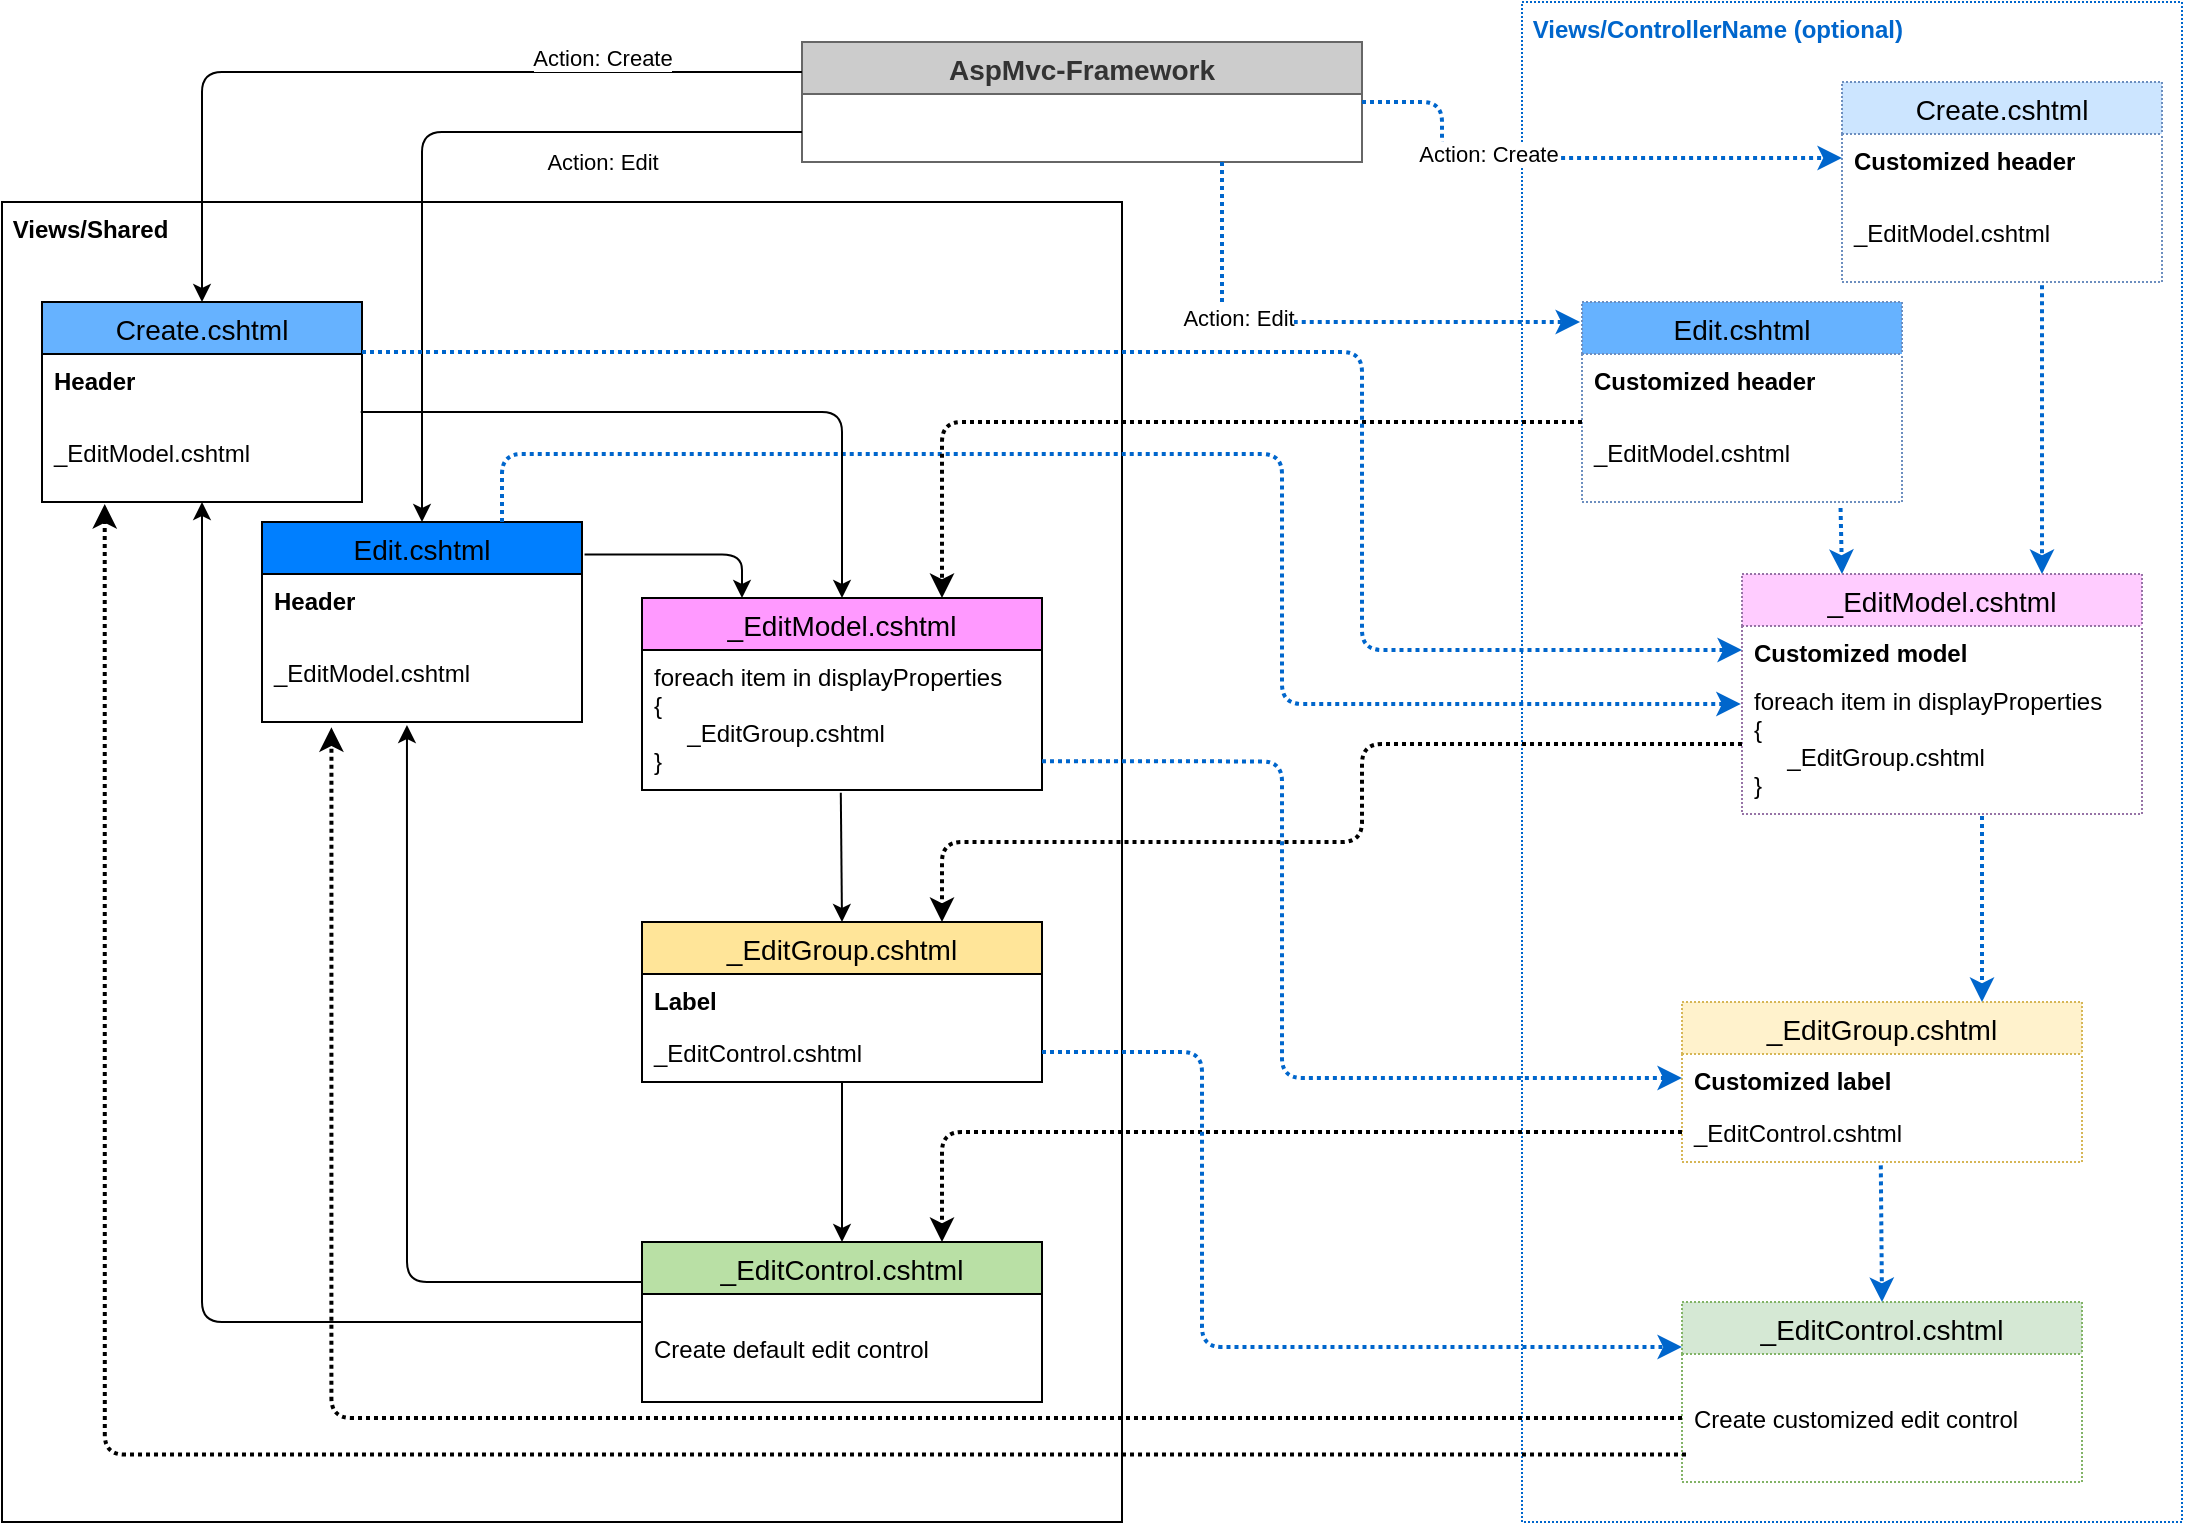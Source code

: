 <mxfile version="15.7.3" type="device" pages="5"><diagram id="ZD3hwa4gXoEH_71zZ1Fw" name="CreateAndEdit"><mxGraphModel dx="1102" dy="1025" grid="1" gridSize="10" guides="1" tooltips="1" connect="1" arrows="1" fold="1" page="1" pageScale="1" pageWidth="1169" pageHeight="827" math="0" shadow="0"><root><mxCell id="5-N9uXqdJdmzMU9YnBaH-0"/><mxCell id="5-N9uXqdJdmzMU9YnBaH-1" parent="5-N9uXqdJdmzMU9YnBaH-0"/><mxCell id="5-N9uXqdJdmzMU9YnBaH-2" value="&lt;font color=&quot;#0066cc&quot;&gt;&amp;nbsp;Views/ControllerName (optional)&lt;/font&gt;" style="rounded=0;whiteSpace=wrap;html=1;align=left;verticalAlign=top;fontStyle=1;strokeColor=#0066CC;dashed=1;dashPattern=1 1;" parent="5-N9uXqdJdmzMU9YnBaH-1" vertex="1"><mxGeometry x="800" y="40" width="330" height="760" as="geometry"/></mxCell><mxCell id="5-N9uXqdJdmzMU9YnBaH-3" value="&amp;nbsp;Views/Shared" style="rounded=0;whiteSpace=wrap;html=1;align=left;verticalAlign=top;fontStyle=1" parent="5-N9uXqdJdmzMU9YnBaH-1" vertex="1"><mxGeometry x="40" y="140" width="560" height="660" as="geometry"/></mxCell><mxCell id="5-N9uXqdJdmzMU9YnBaH-4" value="" style="edgeStyle=segmentEdgeStyle;endArrow=classic;html=1;entryX=0.453;entryY=1.03;entryDx=0;entryDy=0;entryPerimeter=0;exitX=0;exitY=0.25;exitDx=0;exitDy=0;" parent="5-N9uXqdJdmzMU9YnBaH-1" source="5-N9uXqdJdmzMU9YnBaH-15" target="5-N9uXqdJdmzMU9YnBaH-8" edge="1"><mxGeometry width="50" height="50" relative="1" as="geometry"><mxPoint x="310" y="700" as="sourcePoint"/><mxPoint x="220" y="410" as="targetPoint"/></mxGeometry></mxCell><mxCell id="5-N9uXqdJdmzMU9YnBaH-5" value="" style="edgeStyle=segmentEdgeStyle;endArrow=classic;html=1;entryX=0.25;entryY=0;entryDx=0;entryDy=0;exitX=1.008;exitY=0.163;exitDx=0;exitDy=0;exitPerimeter=0;" parent="5-N9uXqdJdmzMU9YnBaH-1" source="5-N9uXqdJdmzMU9YnBaH-6" target="5-N9uXqdJdmzMU9YnBaH-9" edge="1"><mxGeometry width="50" height="50" relative="1" as="geometry"><mxPoint x="320" y="315" as="sourcePoint"/><mxPoint x="945" y="450" as="targetPoint"/><Array as="points"><mxPoint x="410" y="316"/></Array></mxGeometry></mxCell><mxCell id="5-N9uXqdJdmzMU9YnBaH-6" value="Edit.cshtml" style="swimlane;fontStyle=0;childLayout=stackLayout;horizontal=1;startSize=26;fillColor=#007FFF;horizontalStack=0;resizeParent=1;resizeParentMax=0;resizeLast=0;collapsible=1;marginBottom=0;swimlaneFillColor=#ffffff;align=center;fontSize=14;strokeColor=#000000;" parent="5-N9uXqdJdmzMU9YnBaH-1" vertex="1"><mxGeometry x="170" y="300" width="160" height="100" as="geometry"><mxRectangle x="60" y="40" width="80" height="26" as="alternateBounds"/></mxGeometry></mxCell><mxCell id="5-N9uXqdJdmzMU9YnBaH-7" value="Header" style="text;strokeColor=none;fillColor=none;spacingLeft=4;spacingRight=4;overflow=hidden;rotatable=0;points=[[0,0.5],[1,0.5]];portConstraint=eastwest;fontSize=12;fontStyle=1" parent="5-N9uXqdJdmzMU9YnBaH-6" vertex="1"><mxGeometry y="26" width="160" height="24" as="geometry"/></mxCell><mxCell id="5-N9uXqdJdmzMU9YnBaH-8" value="_EditModel.cshtml" style="text;strokeColor=none;fillColor=none;spacingLeft=4;spacingRight=4;overflow=hidden;rotatable=0;points=[[0,0.5],[1,0.5]];portConstraint=eastwest;fontSize=12;align=left;fontStyle=0;verticalAlign=middle;" parent="5-N9uXqdJdmzMU9YnBaH-6" vertex="1"><mxGeometry y="50" width="160" height="50" as="geometry"/></mxCell><mxCell id="5-N9uXqdJdmzMU9YnBaH-9" value="_EditModel.cshtml" style="swimlane;fontStyle=0;childLayout=stackLayout;horizontal=1;startSize=26;fillColor=#FF99FF;horizontalStack=0;resizeParent=1;resizeParentMax=0;resizeLast=0;collapsible=1;marginBottom=0;swimlaneFillColor=#ffffff;align=center;fontSize=14;strokeColor=#000000;" parent="5-N9uXqdJdmzMU9YnBaH-1" vertex="1"><mxGeometry x="360" y="338" width="200" height="96" as="geometry"><mxRectangle x="60" y="40" width="80" height="26" as="alternateBounds"/></mxGeometry></mxCell><mxCell id="5-N9uXqdJdmzMU9YnBaH-10" value="foreach item in displayProperties&#10;{&#10;     _EditGroup.cshtml&#10;}&#10;" style="text;strokeColor=none;fillColor=none;spacingLeft=4;spacingRight=4;overflow=hidden;rotatable=0;points=[[0,0.5],[1,0.5]];portConstraint=eastwest;fontSize=12;align=left;fontStyle=0;verticalAlign=top;" parent="5-N9uXqdJdmzMU9YnBaH-9" vertex="1"><mxGeometry y="26" width="200" height="70" as="geometry"/></mxCell><mxCell id="5-N9uXqdJdmzMU9YnBaH-11" value="_EditGroup.cshtml" style="swimlane;fontStyle=0;childLayout=stackLayout;horizontal=1;startSize=26;fillColor=#FFE599;horizontalStack=0;resizeParent=1;resizeParentMax=0;resizeLast=0;collapsible=1;marginBottom=0;swimlaneFillColor=#ffffff;align=center;fontSize=14;strokeColor=#000000;" parent="5-N9uXqdJdmzMU9YnBaH-1" vertex="1"><mxGeometry x="360" y="500" width="200" height="80" as="geometry"><mxRectangle x="60" y="40" width="80" height="26" as="alternateBounds"/></mxGeometry></mxCell><mxCell id="5-N9uXqdJdmzMU9YnBaH-12" value="Label" style="text;strokeColor=none;fillColor=none;spacingLeft=4;spacingRight=4;overflow=hidden;rotatable=0;points=[[0,0.5],[1,0.5]];portConstraint=eastwest;fontSize=12;fontStyle=1" parent="5-N9uXqdJdmzMU9YnBaH-11" vertex="1"><mxGeometry y="26" width="200" height="24" as="geometry"/></mxCell><mxCell id="5-N9uXqdJdmzMU9YnBaH-13" value="_EditControl.cshtml" style="text;strokeColor=none;fillColor=none;spacingLeft=4;spacingRight=4;overflow=hidden;rotatable=0;points=[[0,0.5],[1,0.5]];portConstraint=eastwest;fontSize=12;align=left;fontStyle=0;verticalAlign=middle;" parent="5-N9uXqdJdmzMU9YnBaH-11" vertex="1"><mxGeometry y="50" width="200" height="30" as="geometry"/></mxCell><mxCell id="5-N9uXqdJdmzMU9YnBaH-14" value="" style="endArrow=classic;html=1;rounded=0;exitX=0.497;exitY=1.019;exitDx=0;exitDy=0;exitPerimeter=0;entryX=0.5;entryY=0;entryDx=0;entryDy=0;" parent="5-N9uXqdJdmzMU9YnBaH-1" source="5-N9uXqdJdmzMU9YnBaH-10" target="5-N9uXqdJdmzMU9YnBaH-11" edge="1"><mxGeometry relative="1" as="geometry"><mxPoint x="430" y="600" as="sourcePoint"/><mxPoint x="590" y="600" as="targetPoint"/></mxGeometry></mxCell><mxCell id="5-N9uXqdJdmzMU9YnBaH-15" value="_EditControl.cshtml" style="swimlane;fontStyle=0;childLayout=stackLayout;horizontal=1;startSize=26;fillColor=#B9E0A5;horizontalStack=0;resizeParent=1;resizeParentMax=0;resizeLast=0;collapsible=1;marginBottom=0;swimlaneFillColor=#ffffff;align=center;fontSize=14;strokeColor=#000000;" parent="5-N9uXqdJdmzMU9YnBaH-1" vertex="1"><mxGeometry x="360" y="660" width="200" height="80" as="geometry"><mxRectangle x="60" y="40" width="80" height="26" as="alternateBounds"/></mxGeometry></mxCell><mxCell id="5-N9uXqdJdmzMU9YnBaH-16" value="Create default edit control" style="text;strokeColor=none;fillColor=none;spacingLeft=4;spacingRight=4;overflow=hidden;rotatable=0;points=[[0,0.5],[1,0.5]];portConstraint=eastwest;fontSize=12;align=left;fontStyle=0;verticalAlign=middle;" parent="5-N9uXqdJdmzMU9YnBaH-15" vertex="1"><mxGeometry y="26" width="200" height="54" as="geometry"/></mxCell><mxCell id="5-N9uXqdJdmzMU9YnBaH-17" value="" style="endArrow=classic;html=1;rounded=0;" parent="5-N9uXqdJdmzMU9YnBaH-1" source="5-N9uXqdJdmzMU9YnBaH-13" target="5-N9uXqdJdmzMU9YnBaH-15" edge="1"><mxGeometry width="50" height="50" relative="1" as="geometry"><mxPoint x="420" y="600" as="sourcePoint"/><mxPoint x="540" y="580" as="targetPoint"/></mxGeometry></mxCell><mxCell id="5-N9uXqdJdmzMU9YnBaH-18" value="_EditModel.cshtml" style="swimlane;fontStyle=0;childLayout=stackLayout;horizontal=1;startSize=26;fillColor=#FFCCFF;horizontalStack=0;resizeParent=1;resizeParentMax=0;resizeLast=0;collapsible=1;marginBottom=0;swimlaneFillColor=#ffffff;align=center;fontSize=14;strokeColor=#9673a6;dashed=1;dashPattern=1 1;" parent="5-N9uXqdJdmzMU9YnBaH-1" vertex="1"><mxGeometry x="910" y="326" width="200" height="120" as="geometry"><mxRectangle x="60" y="40" width="80" height="26" as="alternateBounds"/></mxGeometry></mxCell><mxCell id="5-N9uXqdJdmzMU9YnBaH-19" value="Customized model" style="text;strokeColor=none;fillColor=none;spacingLeft=4;spacingRight=4;overflow=hidden;rotatable=0;points=[[0,0.5],[1,0.5]];portConstraint=eastwest;fontSize=12;fontStyle=1" parent="5-N9uXqdJdmzMU9YnBaH-18" vertex="1"><mxGeometry y="26" width="200" height="24" as="geometry"/></mxCell><mxCell id="5-N9uXqdJdmzMU9YnBaH-20" value="foreach item in displayProperties&#10;{&#10;     _EditGroup.cshtml&#10;}&#10;" style="text;strokeColor=none;fillColor=none;spacingLeft=4;spacingRight=4;overflow=hidden;rotatable=0;points=[[0,0.5],[1,0.5]];portConstraint=eastwest;fontSize=12;align=left;fontStyle=0;verticalAlign=top;" parent="5-N9uXqdJdmzMU9YnBaH-18" vertex="1"><mxGeometry y="50" width="200" height="70" as="geometry"/></mxCell><mxCell id="5-N9uXqdJdmzMU9YnBaH-21" value="_EditGroup.cshtml" style="swimlane;fontStyle=0;childLayout=stackLayout;horizontal=1;startSize=26;fillColor=#fff2cc;horizontalStack=0;resizeParent=1;resizeParentMax=0;resizeLast=0;collapsible=1;marginBottom=0;swimlaneFillColor=#ffffff;align=center;fontSize=14;strokeColor=#d6b656;dashed=1;dashPattern=1 1;" parent="5-N9uXqdJdmzMU9YnBaH-1" vertex="1"><mxGeometry x="880" y="540" width="200" height="80" as="geometry"><mxRectangle x="60" y="40" width="80" height="26" as="alternateBounds"/></mxGeometry></mxCell><mxCell id="5-N9uXqdJdmzMU9YnBaH-22" value="Customized label" style="text;strokeColor=none;fillColor=none;spacingLeft=4;spacingRight=4;overflow=hidden;rotatable=0;points=[[0,0.5],[1,0.5]];portConstraint=eastwest;fontSize=12;fontStyle=1" parent="5-N9uXqdJdmzMU9YnBaH-21" vertex="1"><mxGeometry y="26" width="200" height="24" as="geometry"/></mxCell><mxCell id="5-N9uXqdJdmzMU9YnBaH-23" value="_EditControl.cshtml" style="text;strokeColor=none;fillColor=none;spacingLeft=4;spacingRight=4;overflow=hidden;rotatable=0;points=[[0,0.5],[1,0.5]];portConstraint=eastwest;fontSize=12;align=left;fontStyle=0;verticalAlign=middle;" parent="5-N9uXqdJdmzMU9YnBaH-21" vertex="1"><mxGeometry y="50" width="200" height="30" as="geometry"/></mxCell><mxCell id="5-N9uXqdJdmzMU9YnBaH-24" value="_EditControl.cshtml" style="swimlane;fontStyle=0;childLayout=stackLayout;horizontal=1;startSize=26;fillColor=#d5e8d4;horizontalStack=0;resizeParent=1;resizeParentMax=0;resizeLast=0;collapsible=1;marginBottom=0;swimlaneFillColor=#ffffff;align=center;fontSize=14;strokeColor=#82b366;dashed=1;dashPattern=1 1;" parent="5-N9uXqdJdmzMU9YnBaH-1" vertex="1"><mxGeometry x="880" y="690" width="200" height="90" as="geometry"><mxRectangle x="60" y="40" width="80" height="26" as="alternateBounds"/></mxGeometry></mxCell><mxCell id="5-N9uXqdJdmzMU9YnBaH-25" value="Create customized edit control" style="text;strokeColor=none;fillColor=none;spacingLeft=4;spacingRight=4;overflow=hidden;rotatable=0;points=[[0,0.5],[1,0.5]];portConstraint=eastwest;fontSize=12;align=left;fontStyle=0;verticalAlign=middle;" parent="5-N9uXqdJdmzMU9YnBaH-24" vertex="1"><mxGeometry y="26" width="200" height="64" as="geometry"/></mxCell><mxCell id="5-N9uXqdJdmzMU9YnBaH-26" value="" style="edgeStyle=segmentEdgeStyle;endArrow=classic;html=1;exitX=0.75;exitY=0;exitDx=0;exitDy=0;strokeColor=#0066CC;dashed=1;dashPattern=1 1;entryX=-0.003;entryY=0.214;entryDx=0;entryDy=0;entryPerimeter=0;strokeWidth=2;" parent="5-N9uXqdJdmzMU9YnBaH-1" source="5-N9uXqdJdmzMU9YnBaH-6" target="5-N9uXqdJdmzMU9YnBaH-20" edge="1"><mxGeometry width="50" height="50" relative="1" as="geometry"><mxPoint x="330" y="305" as="sourcePoint"/><mxPoint x="880" y="370" as="targetPoint"/><Array as="points"><mxPoint x="290" y="266"/><mxPoint x="680" y="266"/><mxPoint x="680" y="391"/></Array></mxGeometry></mxCell><mxCell id="5-N9uXqdJdmzMU9YnBaH-27" value="" style="edgeStyle=segmentEdgeStyle;endArrow=classic;html=1;entryX=0.75;entryY=0;entryDx=0;entryDy=0;exitX=0;exitY=0.5;exitDx=0;exitDy=0;dashed=1;dashPattern=1 1;strokeWidth=2;" parent="5-N9uXqdJdmzMU9YnBaH-1" source="5-N9uXqdJdmzMU9YnBaH-20" target="5-N9uXqdJdmzMU9YnBaH-11" edge="1"><mxGeometry width="50" height="50" relative="1" as="geometry"><mxPoint x="332" y="276" as="sourcePoint"/><mxPoint x="870" y="310" as="targetPoint"/><Array as="points"><mxPoint x="720" y="411"/><mxPoint x="720" y="460"/><mxPoint x="510" y="460"/></Array></mxGeometry></mxCell><mxCell id="5-N9uXqdJdmzMU9YnBaH-28" value="" style="endArrow=classic;html=1;rounded=0;entryX=0.75;entryY=0;entryDx=0;entryDy=0;exitX=0.6;exitY=1.014;exitDx=0;exitDy=0;exitPerimeter=0;strokeColor=#0066CC;dashed=1;strokeWidth=2;dashPattern=1 1;" parent="5-N9uXqdJdmzMU9YnBaH-1" source="5-N9uXqdJdmzMU9YnBaH-20" target="5-N9uXqdJdmzMU9YnBaH-21" edge="1"><mxGeometry relative="1" as="geometry"><mxPoint x="980" y="400" as="sourcePoint"/><mxPoint x="590" y="510" as="targetPoint"/></mxGeometry></mxCell><mxCell id="5-N9uXqdJdmzMU9YnBaH-29" value="" style="edgeStyle=segmentEdgeStyle;endArrow=classic;html=1;exitX=0;exitY=0.5;exitDx=0;exitDy=0;dashed=1;dashPattern=1 1;strokeWidth=2;" parent="5-N9uXqdJdmzMU9YnBaH-1" source="5-N9uXqdJdmzMU9YnBaH-23" target="5-N9uXqdJdmzMU9YnBaH-15" edge="1"><mxGeometry width="50" height="50" relative="1" as="geometry"><mxPoint x="800" y="580" as="sourcePoint"/><mxPoint x="510" y="660" as="targetPoint"/><Array as="points"><mxPoint x="510" y="605"/></Array></mxGeometry></mxCell><mxCell id="5-N9uXqdJdmzMU9YnBaH-30" value="" style="endArrow=classic;html=1;rounded=0;entryX=0.5;entryY=0;entryDx=0;entryDy=0;exitX=0.497;exitY=1.056;exitDx=0;exitDy=0;exitPerimeter=0;strokeColor=#0066CC;dashed=1;strokeWidth=2;dashPattern=1 1;" parent="5-N9uXqdJdmzMU9YnBaH-1" source="5-N9uXqdJdmzMU9YnBaH-23" target="5-N9uXqdJdmzMU9YnBaH-24" edge="1"><mxGeometry relative="1" as="geometry"><mxPoint x="979.5" y="580" as="sourcePoint"/><mxPoint x="980" y="660" as="targetPoint"/></mxGeometry></mxCell><mxCell id="5-N9uXqdJdmzMU9YnBaH-31" value="" style="edgeStyle=segmentEdgeStyle;endArrow=classic;html=1;entryX=0.217;entryY=1.053;entryDx=0;entryDy=0;entryPerimeter=0;exitX=0;exitY=0.5;exitDx=0;exitDy=0;dashed=1;dashPattern=1 1;strokeWidth=2;" parent="5-N9uXqdJdmzMU9YnBaH-1" source="5-N9uXqdJdmzMU9YnBaH-25" target="5-N9uXqdJdmzMU9YnBaH-8" edge="1"><mxGeometry width="50" height="50" relative="1" as="geometry"><mxPoint x="370" y="723" as="sourcePoint"/><mxPoint x="220.6" y="331.5" as="targetPoint"/></mxGeometry></mxCell><mxCell id="5-N9uXqdJdmzMU9YnBaH-32" value="Edit.cshtml" style="swimlane;fontStyle=0;childLayout=stackLayout;horizontal=1;startSize=26;fillColor=#66B2FF;horizontalStack=0;resizeParent=1;resizeParentMax=0;resizeLast=0;collapsible=1;marginBottom=0;swimlaneFillColor=#ffffff;align=center;fontSize=14;strokeColor=#6c8ebf;dashed=1;dashPattern=1 1;" parent="5-N9uXqdJdmzMU9YnBaH-1" vertex="1"><mxGeometry x="830" y="190" width="160" height="100" as="geometry"><mxRectangle x="60" y="40" width="80" height="26" as="alternateBounds"/></mxGeometry></mxCell><mxCell id="5-N9uXqdJdmzMU9YnBaH-33" value="Customized header" style="text;strokeColor=none;fillColor=none;spacingLeft=4;spacingRight=4;overflow=hidden;rotatable=0;points=[[0,0.5],[1,0.5]];portConstraint=eastwest;fontSize=12;fontStyle=1" parent="5-N9uXqdJdmzMU9YnBaH-32" vertex="1"><mxGeometry y="26" width="160" height="24" as="geometry"/></mxCell><mxCell id="5-N9uXqdJdmzMU9YnBaH-34" value="_EditModel.cshtml" style="text;strokeColor=none;fillColor=none;spacingLeft=4;spacingRight=4;overflow=hidden;rotatable=0;points=[[0,0.5],[1,0.5]];portConstraint=eastwest;fontSize=12;align=left;fontStyle=0;verticalAlign=middle;" parent="5-N9uXqdJdmzMU9YnBaH-32" vertex="1"><mxGeometry y="50" width="160" height="50" as="geometry"/></mxCell><mxCell id="5-N9uXqdJdmzMU9YnBaH-35" value="" style="endArrow=classic;html=1;rounded=0;fontColor=#0000FF;entryX=0.25;entryY=0;entryDx=0;entryDy=0;exitX=0.808;exitY=1.06;exitDx=0;exitDy=0;exitPerimeter=0;dashed=1;dashPattern=1 1;strokeWidth=2;strokeColor=#0066CC;" parent="5-N9uXqdJdmzMU9YnBaH-1" source="5-N9uXqdJdmzMU9YnBaH-34" target="5-N9uXqdJdmzMU9YnBaH-18" edge="1"><mxGeometry width="50" height="50" relative="1" as="geometry"><mxPoint x="960" y="280" as="sourcePoint"/><mxPoint x="980" y="330" as="targetPoint"/></mxGeometry></mxCell><mxCell id="5-N9uXqdJdmzMU9YnBaH-36" value="AspMvc-Framework" style="swimlane;fontStyle=1;childLayout=stackLayout;horizontal=1;startSize=26;fillColor=#CCCCCC;horizontalStack=0;resizeParent=1;resizeParentMax=0;resizeLast=0;collapsible=1;marginBottom=0;swimlaneFillColor=#ffffff;align=center;fontSize=14;strokeColor=#666666;fontColor=#333333;" parent="5-N9uXqdJdmzMU9YnBaH-1" vertex="1"><mxGeometry x="440" y="60" width="280" height="60" as="geometry"><mxRectangle x="60" y="40" width="80" height="26" as="alternateBounds"/></mxGeometry></mxCell><mxCell id="5-N9uXqdJdmzMU9YnBaH-37" value="" style="edgeStyle=segmentEdgeStyle;endArrow=classic;html=1;strokeColor=#0066CC;exitX=0.75;exitY=1;exitDx=0;exitDy=0;dashed=1;dashPattern=1 1;entryX=-0.006;entryY=0.1;entryDx=0;entryDy=0;entryPerimeter=0;strokeWidth=2;" parent="5-N9uXqdJdmzMU9YnBaH-1" source="5-N9uXqdJdmzMU9YnBaH-36" target="5-N9uXqdJdmzMU9YnBaH-32" edge="1"><mxGeometry width="50" height="50" relative="1" as="geometry"><mxPoint x="600" y="90" as="sourcePoint"/><mxPoint x="829" y="200" as="targetPoint"/><Array as="points"><mxPoint x="650" y="200"/></Array></mxGeometry></mxCell><mxCell id="5-N9uXqdJdmzMU9YnBaH-38" value="Action: Edit" style="edgeLabel;html=1;align=center;verticalAlign=middle;resizable=0;points=[];fontColor=#000000;" parent="5-N9uXqdJdmzMU9YnBaH-37" vertex="1" connectable="0"><mxGeometry x="-0.321" y="2" relative="1" as="geometry"><mxPoint as="offset"/></mxGeometry></mxCell><mxCell id="5-N9uXqdJdmzMU9YnBaH-39" value="" style="edgeStyle=segmentEdgeStyle;endArrow=classic;html=1;exitX=1;exitY=0.795;exitDx=0;exitDy=0;entryX=0;entryY=0.5;entryDx=0;entryDy=0;strokeColor=#0066CC;dashed=1;dashPattern=1 1;exitPerimeter=0;strokeWidth=2;" parent="5-N9uXqdJdmzMU9YnBaH-1" source="5-N9uXqdJdmzMU9YnBaH-10" target="5-N9uXqdJdmzMU9YnBaH-22" edge="1"><mxGeometry width="50" height="50" relative="1" as="geometry"><mxPoint x="810" y="406" as="sourcePoint"/><mxPoint x="520" y="510" as="targetPoint"/><Array as="points"><mxPoint x="680" y="420"/><mxPoint x="680" y="578"/></Array></mxGeometry></mxCell><mxCell id="5-N9uXqdJdmzMU9YnBaH-40" value="" style="edgeStyle=segmentEdgeStyle;endArrow=classic;html=1;exitX=1;exitY=0.5;exitDx=0;exitDy=0;entryX=0;entryY=0.25;entryDx=0;entryDy=0;strokeColor=#0066CC;dashed=1;dashPattern=1 1;strokeWidth=2;" parent="5-N9uXqdJdmzMU9YnBaH-1" source="5-N9uXqdJdmzMU9YnBaH-13" target="5-N9uXqdJdmzMU9YnBaH-24" edge="1"><mxGeometry width="50" height="50" relative="1" as="geometry"><mxPoint x="560" y="550" as="sourcePoint"/><mxPoint x="760" y="687" as="targetPoint"/><Array as="points"><mxPoint x="640" y="565"/><mxPoint x="640" y="713"/></Array></mxGeometry></mxCell><mxCell id="5-N9uXqdJdmzMU9YnBaH-41" value="" style="edgeStyle=segmentEdgeStyle;endArrow=classic;html=1;exitX=0;exitY=0.2;exitDx=0;exitDy=0;dashed=1;dashPattern=1 1;exitPerimeter=0;strokeWidth=2;" parent="5-N9uXqdJdmzMU9YnBaH-1" source="5-N9uXqdJdmzMU9YnBaH-34" target="5-N9uXqdJdmzMU9YnBaH-9" edge="1"><mxGeometry width="50" height="50" relative="1" as="geometry"><mxPoint x="800" y="236" as="sourcePoint"/><mxPoint x="510" y="340" as="targetPoint"/><Array as="points"><mxPoint x="510" y="250"/></Array></mxGeometry></mxCell><mxCell id="5-N9uXqdJdmzMU9YnBaH-42" value="" style="edgeStyle=segmentEdgeStyle;endArrow=classic;html=1;exitX=0;exitY=0.75;exitDx=0;exitDy=0;entryX=0.5;entryY=0;entryDx=0;entryDy=0;" parent="5-N9uXqdJdmzMU9YnBaH-1" source="5-N9uXqdJdmzMU9YnBaH-36" target="5-N9uXqdJdmzMU9YnBaH-6" edge="1"><mxGeometry width="50" height="50" relative="1" as="geometry"><mxPoint x="890" y="185" as="sourcePoint"/><mxPoint x="520" y="348" as="targetPoint"/><Array as="points"><mxPoint x="250" y="105"/></Array></mxGeometry></mxCell><mxCell id="5-N9uXqdJdmzMU9YnBaH-43" value="Action: Edit" style="edgeLabel;html=1;align=center;verticalAlign=middle;resizable=0;points=[];fontColor=#000000;" parent="5-N9uXqdJdmzMU9YnBaH-42" vertex="1" connectable="0"><mxGeometry x="0.527" relative="1" as="geometry"><mxPoint x="90" y="-89" as="offset"/></mxGeometry></mxCell><mxCell id="5-N9uXqdJdmzMU9YnBaH-44" value="Create.cshtml" style="swimlane;fontStyle=0;childLayout=stackLayout;horizontal=1;startSize=26;fillColor=#66B2FF;horizontalStack=0;resizeParent=1;resizeParentMax=0;resizeLast=0;collapsible=1;marginBottom=0;swimlaneFillColor=#ffffff;align=center;fontSize=14;strokeColor=#000000;" parent="5-N9uXqdJdmzMU9YnBaH-1" vertex="1"><mxGeometry x="60" y="190" width="160" height="100" as="geometry"><mxRectangle x="60" y="40" width="80" height="26" as="alternateBounds"/></mxGeometry></mxCell><mxCell id="5-N9uXqdJdmzMU9YnBaH-45" value="Header" style="text;strokeColor=none;fillColor=none;spacingLeft=4;spacingRight=4;overflow=hidden;rotatable=0;points=[[0,0.5],[1,0.5]];portConstraint=eastwest;fontSize=12;fontStyle=1" parent="5-N9uXqdJdmzMU9YnBaH-44" vertex="1"><mxGeometry y="26" width="160" height="24" as="geometry"/></mxCell><mxCell id="5-N9uXqdJdmzMU9YnBaH-46" value="_EditModel.cshtml" style="text;strokeColor=none;fillColor=none;spacingLeft=4;spacingRight=4;overflow=hidden;rotatable=0;points=[[0,0.5],[1,0.5]];portConstraint=eastwest;fontSize=12;align=left;fontStyle=0;verticalAlign=middle;" parent="5-N9uXqdJdmzMU9YnBaH-44" vertex="1"><mxGeometry y="50" width="160" height="50" as="geometry"/></mxCell><mxCell id="5-N9uXqdJdmzMU9YnBaH-47" value="" style="edgeStyle=segmentEdgeStyle;endArrow=classic;html=1;exitX=0;exitY=0.25;exitDx=0;exitDy=0;entryX=0.5;entryY=0;entryDx=0;entryDy=0;" parent="5-N9uXqdJdmzMU9YnBaH-1" source="5-N9uXqdJdmzMU9YnBaH-36" target="5-N9uXqdJdmzMU9YnBaH-44" edge="1"><mxGeometry width="50" height="50" relative="1" as="geometry"><mxPoint x="450" y="115" as="sourcePoint"/><mxPoint x="260" y="310" as="targetPoint"/><Array as="points"><mxPoint x="140" y="75"/></Array></mxGeometry></mxCell><mxCell id="5-N9uXqdJdmzMU9YnBaH-48" value="Action: Create" style="edgeLabel;html=1;align=center;verticalAlign=middle;resizable=0;points=[];fontColor=#000000;" parent="5-N9uXqdJdmzMU9YnBaH-47" vertex="1" connectable="0"><mxGeometry x="0.527" relative="1" as="geometry"><mxPoint x="200" y="-24" as="offset"/></mxGeometry></mxCell><mxCell id="5-N9uXqdJdmzMU9YnBaH-49" value="" style="edgeStyle=segmentEdgeStyle;endArrow=classic;html=1;" parent="5-N9uXqdJdmzMU9YnBaH-1" source="5-N9uXqdJdmzMU9YnBaH-15" target="5-N9uXqdJdmzMU9YnBaH-44" edge="1"><mxGeometry width="50" height="50" relative="1" as="geometry"><mxPoint x="360" y="724" as="sourcePoint"/><mxPoint x="252.48" y="411.5" as="targetPoint"/></mxGeometry></mxCell><mxCell id="5-N9uXqdJdmzMU9YnBaH-50" value="" style="edgeStyle=segmentEdgeStyle;endArrow=classic;html=1;entryX=0.5;entryY=0;entryDx=0;entryDy=0;exitX=0.996;exitY=1.208;exitDx=0;exitDy=0;exitPerimeter=0;" parent="5-N9uXqdJdmzMU9YnBaH-1" source="5-N9uXqdJdmzMU9YnBaH-45" target="5-N9uXqdJdmzMU9YnBaH-9" edge="1"><mxGeometry width="50" height="50" relative="1" as="geometry"><mxPoint x="341.28" y="326.3" as="sourcePoint"/><mxPoint x="420" y="348" as="targetPoint"/><Array as="points"><mxPoint x="460" y="245"/></Array></mxGeometry></mxCell><mxCell id="5-N9uXqdJdmzMU9YnBaH-51" value="" style="edgeStyle=segmentEdgeStyle;endArrow=classic;html=1;exitX=1;exitY=0.25;exitDx=0;exitDy=0;strokeColor=#0066CC;dashed=1;dashPattern=1 1;entryX=0;entryY=0.5;entryDx=0;entryDy=0;strokeWidth=2;" parent="5-N9uXqdJdmzMU9YnBaH-1" source="5-N9uXqdJdmzMU9YnBaH-44" target="5-N9uXqdJdmzMU9YnBaH-19" edge="1"><mxGeometry width="50" height="50" relative="1" as="geometry"><mxPoint x="300" y="310" as="sourcePoint"/><mxPoint x="890" y="380" as="targetPoint"/><Array as="points"><mxPoint x="720" y="215"/><mxPoint x="720" y="364"/></Array></mxGeometry></mxCell><mxCell id="5-N9uXqdJdmzMU9YnBaH-52" value="" style="edgeStyle=segmentEdgeStyle;endArrow=classic;html=1;entryX=0.196;entryY=1.02;entryDx=0;entryDy=0;entryPerimeter=0;dashed=1;dashPattern=1 1;exitX=0.01;exitY=0.786;exitDx=0;exitDy=0;exitPerimeter=0;strokeWidth=2;" parent="5-N9uXqdJdmzMU9YnBaH-1" source="5-N9uXqdJdmzMU9YnBaH-25" target="5-N9uXqdJdmzMU9YnBaH-46" edge="1"><mxGeometry width="50" height="50" relative="1" as="geometry"><mxPoint x="890" y="758" as="sourcePoint"/><mxPoint x="214.72" y="412.65" as="targetPoint"/></mxGeometry></mxCell><mxCell id="5-N9uXqdJdmzMU9YnBaH-53" value="Create.cshtml" style="swimlane;fontStyle=0;childLayout=stackLayout;horizontal=1;startSize=26;fillColor=#CCE5FF;horizontalStack=0;resizeParent=1;resizeParentMax=0;resizeLast=0;collapsible=1;marginBottom=0;swimlaneFillColor=#ffffff;align=center;fontSize=14;strokeColor=#6c8ebf;dashed=1;dashPattern=1 1;" parent="5-N9uXqdJdmzMU9YnBaH-1" vertex="1"><mxGeometry x="960" y="80" width="160" height="100" as="geometry"><mxRectangle x="60" y="40" width="80" height="26" as="alternateBounds"/></mxGeometry></mxCell><mxCell id="5-N9uXqdJdmzMU9YnBaH-54" value="Customized header" style="text;strokeColor=none;fillColor=none;spacingLeft=4;spacingRight=4;overflow=hidden;rotatable=0;points=[[0,0.5],[1,0.5]];portConstraint=eastwest;fontSize=12;fontStyle=1" parent="5-N9uXqdJdmzMU9YnBaH-53" vertex="1"><mxGeometry y="26" width="160" height="24" as="geometry"/></mxCell><mxCell id="5-N9uXqdJdmzMU9YnBaH-55" value="_EditModel.cshtml" style="text;strokeColor=none;fillColor=none;spacingLeft=4;spacingRight=4;overflow=hidden;rotatable=0;points=[[0,0.5],[1,0.5]];portConstraint=eastwest;fontSize=12;align=left;fontStyle=0;verticalAlign=middle;" parent="5-N9uXqdJdmzMU9YnBaH-53" vertex="1"><mxGeometry y="50" width="160" height="50" as="geometry"/></mxCell><mxCell id="5-N9uXqdJdmzMU9YnBaH-56" value="" style="edgeStyle=segmentEdgeStyle;endArrow=classic;html=1;strokeColor=#0066CC;exitX=1;exitY=0.5;exitDx=0;exitDy=0;dashed=1;dashPattern=1 1;entryX=0;entryY=0.5;entryDx=0;entryDy=0;strokeWidth=2;" parent="5-N9uXqdJdmzMU9YnBaH-1" source="5-N9uXqdJdmzMU9YnBaH-36" target="5-N9uXqdJdmzMU9YnBaH-54" edge="1"><mxGeometry width="50" height="50" relative="1" as="geometry"><mxPoint x="660" y="130" as="sourcePoint"/><mxPoint x="839.04" y="210" as="targetPoint"/><Array as="points"><mxPoint x="760" y="90"/><mxPoint x="760" y="118"/></Array></mxGeometry></mxCell><mxCell id="5-N9uXqdJdmzMU9YnBaH-57" value="Action: Create" style="edgeLabel;html=1;align=center;verticalAlign=middle;resizable=0;points=[];fontColor=#000000;" parent="5-N9uXqdJdmzMU9YnBaH-56" vertex="1" connectable="0"><mxGeometry x="-0.321" y="2" relative="1" as="geometry"><mxPoint as="offset"/></mxGeometry></mxCell><mxCell id="5-N9uXqdJdmzMU9YnBaH-58" value="" style="endArrow=classic;html=1;rounded=0;entryX=0.75;entryY=0;entryDx=0;entryDy=0;strokeColor=#0066CC;dashed=1;strokeWidth=2;dashPattern=1 1;exitX=0.625;exitY=1.033;exitDx=0;exitDy=0;exitPerimeter=0;" parent="5-N9uXqdJdmzMU9YnBaH-1" source="5-N9uXqdJdmzMU9YnBaH-55" target="5-N9uXqdJdmzMU9YnBaH-18" edge="1"><mxGeometry relative="1" as="geometry"><mxPoint x="1040" y="456.98" as="sourcePoint"/><mxPoint x="1040" y="550" as="targetPoint"/></mxGeometry></mxCell></root></mxGraphModel></diagram><diagram id="BapZaKDtsW2AiyLX79Ei" name="Create"><mxGraphModel dx="1102" dy="1025" grid="1" gridSize="10" guides="1" tooltips="1" connect="1" arrows="1" fold="1" page="1" pageScale="1" pageWidth="1169" pageHeight="827" math="0" shadow="0"><root><mxCell id="_g-ufYRVSl5KokDsv8Sm-0"/><mxCell id="_g-ufYRVSl5KokDsv8Sm-1" parent="_g-ufYRVSl5KokDsv8Sm-0"/><mxCell id="_g-ufYRVSl5KokDsv8Sm-2" value="&lt;font color=&quot;#0066cc&quot;&gt;&amp;nbsp;Views/ControllerName (optional)&lt;/font&gt;" style="rounded=0;whiteSpace=wrap;html=1;align=left;verticalAlign=top;fontStyle=1;strokeColor=#0066CC;dashed=1;dashPattern=1 1;" parent="_g-ufYRVSl5KokDsv8Sm-1" vertex="1"><mxGeometry x="800" y="40" width="330" height="760" as="geometry"/></mxCell><mxCell id="_g-ufYRVSl5KokDsv8Sm-3" value="&amp;nbsp;Views/Shared" style="rounded=0;whiteSpace=wrap;html=1;align=left;verticalAlign=top;fontStyle=1" parent="_g-ufYRVSl5KokDsv8Sm-1" vertex="1"><mxGeometry x="40" y="140" width="560" height="660" as="geometry"/></mxCell><mxCell id="_g-ufYRVSl5KokDsv8Sm-9" value="_EditModel.cshtml" style="swimlane;fontStyle=0;childLayout=stackLayout;horizontal=1;startSize=26;fillColor=#FF99FF;horizontalStack=0;resizeParent=1;resizeParentMax=0;resizeLast=0;collapsible=1;marginBottom=0;swimlaneFillColor=#ffffff;align=center;fontSize=14;strokeColor=#000000;" parent="_g-ufYRVSl5KokDsv8Sm-1" vertex="1"><mxGeometry x="350" y="338" width="200" height="96" as="geometry"><mxRectangle x="60" y="40" width="80" height="26" as="alternateBounds"/></mxGeometry></mxCell><mxCell id="_g-ufYRVSl5KokDsv8Sm-10" value="foreach item in displayProperties&#10;{&#10;     _EditGroup.cshtml&#10;}&#10;" style="text;strokeColor=none;fillColor=none;spacingLeft=4;spacingRight=4;overflow=hidden;rotatable=0;points=[[0,0.5],[1,0.5]];portConstraint=eastwest;fontSize=12;align=left;fontStyle=0;verticalAlign=top;" parent="_g-ufYRVSl5KokDsv8Sm-9" vertex="1"><mxGeometry y="26" width="200" height="70" as="geometry"/></mxCell><mxCell id="_g-ufYRVSl5KokDsv8Sm-11" value="_EditGroup.cshtml" style="swimlane;fontStyle=0;childLayout=stackLayout;horizontal=1;startSize=26;fillColor=#FFE599;horizontalStack=0;resizeParent=1;resizeParentMax=0;resizeLast=0;collapsible=1;marginBottom=0;swimlaneFillColor=#ffffff;align=center;fontSize=14;strokeColor=#000000;" parent="_g-ufYRVSl5KokDsv8Sm-1" vertex="1"><mxGeometry x="350" y="500" width="200" height="80" as="geometry"><mxRectangle x="60" y="40" width="80" height="26" as="alternateBounds"/></mxGeometry></mxCell><mxCell id="_g-ufYRVSl5KokDsv8Sm-12" value="Label" style="text;strokeColor=none;fillColor=none;spacingLeft=4;spacingRight=4;overflow=hidden;rotatable=0;points=[[0,0.5],[1,0.5]];portConstraint=eastwest;fontSize=12;fontStyle=1" parent="_g-ufYRVSl5KokDsv8Sm-11" vertex="1"><mxGeometry y="26" width="200" height="24" as="geometry"/></mxCell><mxCell id="_g-ufYRVSl5KokDsv8Sm-13" value="_EditControl.cshtml" style="text;strokeColor=none;fillColor=none;spacingLeft=4;spacingRight=4;overflow=hidden;rotatable=0;points=[[0,0.5],[1,0.5]];portConstraint=eastwest;fontSize=12;align=left;fontStyle=0;verticalAlign=middle;" parent="_g-ufYRVSl5KokDsv8Sm-11" vertex="1"><mxGeometry y="50" width="200" height="30" as="geometry"/></mxCell><mxCell id="_g-ufYRVSl5KokDsv8Sm-14" value="" style="endArrow=classic;html=1;rounded=0;exitX=0.497;exitY=1.019;exitDx=0;exitDy=0;exitPerimeter=0;entryX=0.5;entryY=0;entryDx=0;entryDy=0;" parent="_g-ufYRVSl5KokDsv8Sm-1" source="_g-ufYRVSl5KokDsv8Sm-10" target="_g-ufYRVSl5KokDsv8Sm-11" edge="1"><mxGeometry relative="1" as="geometry"><mxPoint x="430" y="600" as="sourcePoint"/><mxPoint x="590" y="600" as="targetPoint"/></mxGeometry></mxCell><mxCell id="_g-ufYRVSl5KokDsv8Sm-15" value="_EditControl.cshtml" style="swimlane;fontStyle=0;childLayout=stackLayout;horizontal=1;startSize=26;fillColor=#B9E0A5;horizontalStack=0;resizeParent=1;resizeParentMax=0;resizeLast=0;collapsible=1;marginBottom=0;swimlaneFillColor=#ffffff;align=center;fontSize=14;strokeColor=#000000;" parent="_g-ufYRVSl5KokDsv8Sm-1" vertex="1"><mxGeometry x="350" y="660" width="200" height="80" as="geometry"><mxRectangle x="60" y="40" width="80" height="26" as="alternateBounds"/></mxGeometry></mxCell><mxCell id="_g-ufYRVSl5KokDsv8Sm-16" value="Create default edit control" style="text;strokeColor=none;fillColor=none;spacingLeft=4;spacingRight=4;overflow=hidden;rotatable=0;points=[[0,0.5],[1,0.5]];portConstraint=eastwest;fontSize=12;align=left;fontStyle=0;verticalAlign=middle;" parent="_g-ufYRVSl5KokDsv8Sm-15" vertex="1"><mxGeometry y="26" width="200" height="54" as="geometry"/></mxCell><mxCell id="_g-ufYRVSl5KokDsv8Sm-17" value="" style="endArrow=classic;html=1;rounded=0;" parent="_g-ufYRVSl5KokDsv8Sm-1" source="_g-ufYRVSl5KokDsv8Sm-13" target="_g-ufYRVSl5KokDsv8Sm-15" edge="1"><mxGeometry width="50" height="50" relative="1" as="geometry"><mxPoint x="420" y="600" as="sourcePoint"/><mxPoint x="540" y="580" as="targetPoint"/></mxGeometry></mxCell><mxCell id="_g-ufYRVSl5KokDsv8Sm-18" value="_EditModel.cshtml" style="swimlane;fontStyle=0;childLayout=stackLayout;horizontal=1;startSize=26;fillColor=#FFCCFF;horizontalStack=0;resizeParent=1;resizeParentMax=0;resizeLast=0;collapsible=1;marginBottom=0;swimlaneFillColor=#ffffff;align=center;fontSize=14;strokeColor=#9673a6;dashed=1;dashPattern=1 1;" parent="_g-ufYRVSl5KokDsv8Sm-1" vertex="1"><mxGeometry x="910" y="326" width="200" height="120" as="geometry"><mxRectangle x="60" y="40" width="80" height="26" as="alternateBounds"/></mxGeometry></mxCell><mxCell id="_g-ufYRVSl5KokDsv8Sm-19" value="Customized model" style="text;strokeColor=none;fillColor=none;spacingLeft=4;spacingRight=4;overflow=hidden;rotatable=0;points=[[0,0.5],[1,0.5]];portConstraint=eastwest;fontSize=12;fontStyle=1" parent="_g-ufYRVSl5KokDsv8Sm-18" vertex="1"><mxGeometry y="26" width="200" height="24" as="geometry"/></mxCell><mxCell id="_g-ufYRVSl5KokDsv8Sm-20" value="foreach item in displayProperties&#10;{&#10;     _EditGroup.cshtml&#10;}&#10;" style="text;strokeColor=none;fillColor=none;spacingLeft=4;spacingRight=4;overflow=hidden;rotatable=0;points=[[0,0.5],[1,0.5]];portConstraint=eastwest;fontSize=12;align=left;fontStyle=0;verticalAlign=top;" parent="_g-ufYRVSl5KokDsv8Sm-18" vertex="1"><mxGeometry y="50" width="200" height="70" as="geometry"/></mxCell><mxCell id="_g-ufYRVSl5KokDsv8Sm-21" value="_EditGroup.cshtml" style="swimlane;fontStyle=0;childLayout=stackLayout;horizontal=1;startSize=26;fillColor=#fff2cc;horizontalStack=0;resizeParent=1;resizeParentMax=0;resizeLast=0;collapsible=1;marginBottom=0;swimlaneFillColor=#ffffff;align=center;fontSize=14;strokeColor=#d6b656;dashed=1;dashPattern=1 1;" parent="_g-ufYRVSl5KokDsv8Sm-1" vertex="1"><mxGeometry x="880" y="540" width="200" height="80" as="geometry"><mxRectangle x="60" y="40" width="80" height="26" as="alternateBounds"/></mxGeometry></mxCell><mxCell id="_g-ufYRVSl5KokDsv8Sm-22" value="Customized label" style="text;strokeColor=none;fillColor=none;spacingLeft=4;spacingRight=4;overflow=hidden;rotatable=0;points=[[0,0.5],[1,0.5]];portConstraint=eastwest;fontSize=12;fontStyle=1" parent="_g-ufYRVSl5KokDsv8Sm-21" vertex="1"><mxGeometry y="26" width="200" height="24" as="geometry"/></mxCell><mxCell id="_g-ufYRVSl5KokDsv8Sm-23" value="_EditControl.cshtml" style="text;strokeColor=none;fillColor=none;spacingLeft=4;spacingRight=4;overflow=hidden;rotatable=0;points=[[0,0.5],[1,0.5]];portConstraint=eastwest;fontSize=12;align=left;fontStyle=0;verticalAlign=middle;" parent="_g-ufYRVSl5KokDsv8Sm-21" vertex="1"><mxGeometry y="50" width="200" height="30" as="geometry"/></mxCell><mxCell id="_g-ufYRVSl5KokDsv8Sm-24" value="_EditControl.cshtml" style="swimlane;fontStyle=0;childLayout=stackLayout;horizontal=1;startSize=26;fillColor=#d5e8d4;horizontalStack=0;resizeParent=1;resizeParentMax=0;resizeLast=0;collapsible=1;marginBottom=0;swimlaneFillColor=#ffffff;align=center;fontSize=14;strokeColor=#82b366;dashed=1;dashPattern=1 1;" parent="_g-ufYRVSl5KokDsv8Sm-1" vertex="1"><mxGeometry x="880" y="690" width="200" height="90" as="geometry"><mxRectangle x="60" y="40" width="80" height="26" as="alternateBounds"/></mxGeometry></mxCell><mxCell id="_g-ufYRVSl5KokDsv8Sm-25" value="Create customized edit control" style="text;strokeColor=none;fillColor=none;spacingLeft=4;spacingRight=4;overflow=hidden;rotatable=0;points=[[0,0.5],[1,0.5]];portConstraint=eastwest;fontSize=12;align=left;fontStyle=0;verticalAlign=middle;" parent="_g-ufYRVSl5KokDsv8Sm-24" vertex="1"><mxGeometry y="26" width="200" height="64" as="geometry"/></mxCell><mxCell id="_g-ufYRVSl5KokDsv8Sm-27" value="" style="edgeStyle=segmentEdgeStyle;endArrow=classic;html=1;entryX=0.75;entryY=0;entryDx=0;entryDy=0;exitX=0;exitY=0.5;exitDx=0;exitDy=0;dashed=1;dashPattern=1 1;strokeWidth=2;" parent="_g-ufYRVSl5KokDsv8Sm-1" source="_g-ufYRVSl5KokDsv8Sm-20" target="_g-ufYRVSl5KokDsv8Sm-11" edge="1"><mxGeometry width="50" height="50" relative="1" as="geometry"><mxPoint x="332" y="276" as="sourcePoint"/><mxPoint x="870" y="310" as="targetPoint"/><Array as="points"><mxPoint x="720" y="411"/><mxPoint x="720" y="460"/><mxPoint x="500" y="460"/></Array></mxGeometry></mxCell><mxCell id="_g-ufYRVSl5KokDsv8Sm-28" value="" style="endArrow=classic;html=1;rounded=0;entryX=0.75;entryY=0;entryDx=0;entryDy=0;exitX=0.6;exitY=1.014;exitDx=0;exitDy=0;exitPerimeter=0;strokeColor=#0066CC;dashed=1;strokeWidth=2;dashPattern=1 1;" parent="_g-ufYRVSl5KokDsv8Sm-1" source="_g-ufYRVSl5KokDsv8Sm-20" target="_g-ufYRVSl5KokDsv8Sm-21" edge="1"><mxGeometry relative="1" as="geometry"><mxPoint x="980" y="400" as="sourcePoint"/><mxPoint x="590" y="510" as="targetPoint"/></mxGeometry></mxCell><mxCell id="_g-ufYRVSl5KokDsv8Sm-29" value="" style="edgeStyle=segmentEdgeStyle;endArrow=classic;html=1;exitX=0;exitY=0.5;exitDx=0;exitDy=0;dashed=1;dashPattern=1 1;strokeWidth=2;" parent="_g-ufYRVSl5KokDsv8Sm-1" source="_g-ufYRVSl5KokDsv8Sm-23" target="_g-ufYRVSl5KokDsv8Sm-15" edge="1"><mxGeometry width="50" height="50" relative="1" as="geometry"><mxPoint x="800" y="580" as="sourcePoint"/><mxPoint x="510" y="660" as="targetPoint"/><Array as="points"><mxPoint x="510" y="605"/></Array></mxGeometry></mxCell><mxCell id="_g-ufYRVSl5KokDsv8Sm-30" value="" style="endArrow=classic;html=1;rounded=0;entryX=0.5;entryY=0;entryDx=0;entryDy=0;exitX=0.497;exitY=1.056;exitDx=0;exitDy=0;exitPerimeter=0;strokeColor=#0066CC;dashed=1;strokeWidth=2;dashPattern=1 1;" parent="_g-ufYRVSl5KokDsv8Sm-1" source="_g-ufYRVSl5KokDsv8Sm-23" target="_g-ufYRVSl5KokDsv8Sm-24" edge="1"><mxGeometry relative="1" as="geometry"><mxPoint x="979.5" y="580" as="sourcePoint"/><mxPoint x="980" y="660" as="targetPoint"/></mxGeometry></mxCell><mxCell id="_g-ufYRVSl5KokDsv8Sm-36" value="AspMvc-Framework" style="swimlane;fontStyle=1;childLayout=stackLayout;horizontal=1;startSize=26;fillColor=#CCCCCC;horizontalStack=0;resizeParent=1;resizeParentMax=0;resizeLast=0;collapsible=1;marginBottom=0;swimlaneFillColor=#ffffff;align=center;fontSize=14;strokeColor=#666666;fontColor=#333333;" parent="_g-ufYRVSl5KokDsv8Sm-1" vertex="1"><mxGeometry x="440" y="60" width="280" height="60" as="geometry"><mxRectangle x="60" y="40" width="80" height="26" as="alternateBounds"/></mxGeometry></mxCell><mxCell id="_g-ufYRVSl5KokDsv8Sm-39" value="" style="edgeStyle=segmentEdgeStyle;endArrow=classic;html=1;exitX=1;exitY=0.795;exitDx=0;exitDy=0;entryX=0;entryY=0.5;entryDx=0;entryDy=0;strokeColor=#0066CC;dashed=1;dashPattern=1 1;exitPerimeter=0;strokeWidth=2;" parent="_g-ufYRVSl5KokDsv8Sm-1" source="_g-ufYRVSl5KokDsv8Sm-10" target="_g-ufYRVSl5KokDsv8Sm-22" edge="1"><mxGeometry width="50" height="50" relative="1" as="geometry"><mxPoint x="810" y="406" as="sourcePoint"/><mxPoint x="520" y="510" as="targetPoint"/><Array as="points"><mxPoint x="680" y="420"/><mxPoint x="680" y="578"/></Array></mxGeometry></mxCell><mxCell id="_g-ufYRVSl5KokDsv8Sm-40" value="" style="edgeStyle=segmentEdgeStyle;endArrow=classic;html=1;exitX=1;exitY=0.5;exitDx=0;exitDy=0;entryX=0;entryY=0.25;entryDx=0;entryDy=0;strokeColor=#0066CC;dashed=1;dashPattern=1 1;strokeWidth=2;" parent="_g-ufYRVSl5KokDsv8Sm-1" source="_g-ufYRVSl5KokDsv8Sm-13" target="_g-ufYRVSl5KokDsv8Sm-24" edge="1"><mxGeometry width="50" height="50" relative="1" as="geometry"><mxPoint x="560" y="550" as="sourcePoint"/><mxPoint x="760" y="687" as="targetPoint"/><Array as="points"><mxPoint x="640" y="565"/><mxPoint x="640" y="713"/></Array></mxGeometry></mxCell><mxCell id="_g-ufYRVSl5KokDsv8Sm-44" value="Create.cshtml" style="swimlane;fontStyle=0;childLayout=stackLayout;horizontal=1;startSize=26;fillColor=#66B2FF;horizontalStack=0;resizeParent=1;resizeParentMax=0;resizeLast=0;collapsible=1;marginBottom=0;swimlaneFillColor=#ffffff;align=center;fontSize=14;strokeColor=#000000;" parent="_g-ufYRVSl5KokDsv8Sm-1" vertex="1"><mxGeometry x="100" y="190" width="160" height="100" as="geometry"><mxRectangle x="60" y="40" width="80" height="26" as="alternateBounds"/></mxGeometry></mxCell><mxCell id="_g-ufYRVSl5KokDsv8Sm-45" value="Header" style="text;strokeColor=none;fillColor=none;spacingLeft=4;spacingRight=4;overflow=hidden;rotatable=0;points=[[0,0.5],[1,0.5]];portConstraint=eastwest;fontSize=12;fontStyle=1" parent="_g-ufYRVSl5KokDsv8Sm-44" vertex="1"><mxGeometry y="26" width="160" height="24" as="geometry"/></mxCell><mxCell id="_g-ufYRVSl5KokDsv8Sm-46" value="_EditModel.cshtml" style="text;strokeColor=none;fillColor=none;spacingLeft=4;spacingRight=4;overflow=hidden;rotatable=0;points=[[0,0.5],[1,0.5]];portConstraint=eastwest;fontSize=12;align=left;fontStyle=0;verticalAlign=middle;" parent="_g-ufYRVSl5KokDsv8Sm-44" vertex="1"><mxGeometry y="50" width="160" height="50" as="geometry"/></mxCell><mxCell id="_g-ufYRVSl5KokDsv8Sm-47" value="" style="edgeStyle=segmentEdgeStyle;endArrow=classic;html=1;exitX=0;exitY=0.25;exitDx=0;exitDy=0;entryX=0.5;entryY=0;entryDx=0;entryDy=0;" parent="_g-ufYRVSl5KokDsv8Sm-1" source="_g-ufYRVSl5KokDsv8Sm-36" target="_g-ufYRVSl5KokDsv8Sm-44" edge="1"><mxGeometry width="50" height="50" relative="1" as="geometry"><mxPoint x="450" y="115" as="sourcePoint"/><mxPoint x="260" y="310" as="targetPoint"/><Array as="points"><mxPoint x="180" y="75"/></Array></mxGeometry></mxCell><mxCell id="_g-ufYRVSl5KokDsv8Sm-48" value="Action: Create" style="edgeLabel;html=1;align=center;verticalAlign=middle;resizable=0;points=[];fontColor=#000000;" parent="_g-ufYRVSl5KokDsv8Sm-47" vertex="1" connectable="0"><mxGeometry x="0.527" relative="1" as="geometry"><mxPoint x="200" y="-24" as="offset"/></mxGeometry></mxCell><mxCell id="_g-ufYRVSl5KokDsv8Sm-49" value="" style="edgeStyle=segmentEdgeStyle;endArrow=classic;html=1;" parent="_g-ufYRVSl5KokDsv8Sm-1" source="_g-ufYRVSl5KokDsv8Sm-15" target="_g-ufYRVSl5KokDsv8Sm-44" edge="1"><mxGeometry width="50" height="50" relative="1" as="geometry"><mxPoint x="360" y="724" as="sourcePoint"/><mxPoint x="252.48" y="411.5" as="targetPoint"/></mxGeometry></mxCell><mxCell id="_g-ufYRVSl5KokDsv8Sm-50" value="" style="edgeStyle=segmentEdgeStyle;endArrow=classic;html=1;entryX=0.5;entryY=0;entryDx=0;entryDy=0;exitX=0.996;exitY=1.208;exitDx=0;exitDy=0;exitPerimeter=0;" parent="_g-ufYRVSl5KokDsv8Sm-1" source="_g-ufYRVSl5KokDsv8Sm-45" target="_g-ufYRVSl5KokDsv8Sm-9" edge="1"><mxGeometry width="50" height="50" relative="1" as="geometry"><mxPoint x="341.28" y="326.3" as="sourcePoint"/><mxPoint x="420" y="348" as="targetPoint"/><Array as="points"><mxPoint x="450" y="245"/></Array></mxGeometry></mxCell><mxCell id="_g-ufYRVSl5KokDsv8Sm-51" value="" style="edgeStyle=segmentEdgeStyle;endArrow=classic;html=1;exitX=1;exitY=0.25;exitDx=0;exitDy=0;strokeColor=#0066CC;dashed=1;dashPattern=1 1;entryX=0;entryY=0.5;entryDx=0;entryDy=0;strokeWidth=2;" parent="_g-ufYRVSl5KokDsv8Sm-1" source="_g-ufYRVSl5KokDsv8Sm-44" target="_g-ufYRVSl5KokDsv8Sm-19" edge="1"><mxGeometry width="50" height="50" relative="1" as="geometry"><mxPoint x="300" y="310" as="sourcePoint"/><mxPoint x="890" y="380" as="targetPoint"/><Array as="points"><mxPoint x="720" y="215"/><mxPoint x="720" y="364"/></Array></mxGeometry></mxCell><mxCell id="_g-ufYRVSl5KokDsv8Sm-52" value="" style="edgeStyle=segmentEdgeStyle;endArrow=classic;html=1;entryX=0.196;entryY=1.02;entryDx=0;entryDy=0;entryPerimeter=0;dashed=1;dashPattern=1 1;exitX=0.01;exitY=0.786;exitDx=0;exitDy=0;exitPerimeter=0;strokeWidth=2;" parent="_g-ufYRVSl5KokDsv8Sm-1" source="_g-ufYRVSl5KokDsv8Sm-25" target="_g-ufYRVSl5KokDsv8Sm-46" edge="1"><mxGeometry width="50" height="50" relative="1" as="geometry"><mxPoint x="890" y="758" as="sourcePoint"/><mxPoint x="214.72" y="412.65" as="targetPoint"/></mxGeometry></mxCell><mxCell id="_g-ufYRVSl5KokDsv8Sm-53" value="Create.cshtml" style="swimlane;fontStyle=0;childLayout=stackLayout;horizontal=1;startSize=26;fillColor=#CCE5FF;horizontalStack=0;resizeParent=1;resizeParentMax=0;resizeLast=0;collapsible=1;marginBottom=0;swimlaneFillColor=#ffffff;align=center;fontSize=14;strokeColor=#6c8ebf;dashed=1;dashPattern=1 1;" parent="_g-ufYRVSl5KokDsv8Sm-1" vertex="1"><mxGeometry x="920" y="110" width="160" height="100" as="geometry"><mxRectangle x="60" y="40" width="80" height="26" as="alternateBounds"/></mxGeometry></mxCell><mxCell id="_g-ufYRVSl5KokDsv8Sm-54" value="Customized header" style="text;strokeColor=none;fillColor=none;spacingLeft=4;spacingRight=4;overflow=hidden;rotatable=0;points=[[0,0.5],[1,0.5]];portConstraint=eastwest;fontSize=12;fontStyle=1" parent="_g-ufYRVSl5KokDsv8Sm-53" vertex="1"><mxGeometry y="26" width="160" height="24" as="geometry"/></mxCell><mxCell id="_g-ufYRVSl5KokDsv8Sm-55" value="_EditModel.cshtml" style="text;strokeColor=none;fillColor=none;spacingLeft=4;spacingRight=4;overflow=hidden;rotatable=0;points=[[0,0.5],[1,0.5]];portConstraint=eastwest;fontSize=12;align=left;fontStyle=0;verticalAlign=middle;" parent="_g-ufYRVSl5KokDsv8Sm-53" vertex="1"><mxGeometry y="50" width="160" height="50" as="geometry"/></mxCell><mxCell id="_g-ufYRVSl5KokDsv8Sm-56" value="" style="edgeStyle=segmentEdgeStyle;endArrow=classic;html=1;strokeColor=#0066CC;exitX=1;exitY=0.5;exitDx=0;exitDy=0;dashed=1;dashPattern=1 1;entryX=0;entryY=0.5;entryDx=0;entryDy=0;strokeWidth=2;" parent="_g-ufYRVSl5KokDsv8Sm-1" source="_g-ufYRVSl5KokDsv8Sm-36" target="_g-ufYRVSl5KokDsv8Sm-54" edge="1"><mxGeometry width="50" height="50" relative="1" as="geometry"><mxPoint x="660" y="130" as="sourcePoint"/><mxPoint x="839.04" y="210" as="targetPoint"/><Array as="points"><mxPoint x="760" y="90"/><mxPoint x="760" y="148"/></Array></mxGeometry></mxCell><mxCell id="_g-ufYRVSl5KokDsv8Sm-57" value="Action: Create" style="edgeLabel;html=1;align=center;verticalAlign=middle;resizable=0;points=[];fontColor=#000000;" parent="_g-ufYRVSl5KokDsv8Sm-56" vertex="1" connectable="0"><mxGeometry x="-0.321" y="2" relative="1" as="geometry"><mxPoint as="offset"/></mxGeometry></mxCell><mxCell id="_g-ufYRVSl5KokDsv8Sm-58" value="" style="endArrow=classic;html=1;rounded=0;entryX=0.5;entryY=0;entryDx=0;entryDy=0;strokeColor=#0066CC;dashed=1;strokeWidth=2;dashPattern=1 1;exitX=0.563;exitY=0.6;exitDx=0;exitDy=0;exitPerimeter=0;" parent="_g-ufYRVSl5KokDsv8Sm-1" source="_g-ufYRVSl5KokDsv8Sm-55" target="_g-ufYRVSl5KokDsv8Sm-18" edge="1"><mxGeometry relative="1" as="geometry"><mxPoint x="1040" y="456.98" as="sourcePoint"/><mxPoint x="1040" y="550" as="targetPoint"/></mxGeometry></mxCell></root></mxGraphModel></diagram><diagram id="i6wqH6aCGq0vIWmsPHFT" name="Edit"><mxGraphModel dx="1102" dy="1025" grid="1" gridSize="10" guides="1" tooltips="1" connect="1" arrows="1" fold="1" page="1" pageScale="1" pageWidth="1169" pageHeight="827" math="0" shadow="0"><root><mxCell id="6I2HJqUqoJiijwGMRTsY-0"/><mxCell id="6I2HJqUqoJiijwGMRTsY-1" parent="6I2HJqUqoJiijwGMRTsY-0"/><mxCell id="RzRBNQVWo90hfJKkqOjf-0" value="&lt;font color=&quot;#0066cc&quot;&gt;&amp;nbsp;Views/ControllerName (optional)&lt;/font&gt;" style="rounded=0;whiteSpace=wrap;html=1;align=left;verticalAlign=top;fontStyle=1;strokeColor=#0066CC;dashed=1;dashPattern=1 1;" parent="6I2HJqUqoJiijwGMRTsY-1" vertex="1"><mxGeometry x="800" y="40" width="330" height="760" as="geometry"/></mxCell><mxCell id="RzRBNQVWo90hfJKkqOjf-1" value="&amp;nbsp;Views/Shared" style="rounded=0;whiteSpace=wrap;html=1;align=left;verticalAlign=top;fontStyle=1" parent="6I2HJqUqoJiijwGMRTsY-1" vertex="1"><mxGeometry x="40" y="140" width="560" height="660" as="geometry"/></mxCell><mxCell id="RzRBNQVWo90hfJKkqOjf-2" value="" style="edgeStyle=segmentEdgeStyle;endArrow=classic;html=1;entryX=0.453;entryY=1.03;entryDx=0;entryDy=0;entryPerimeter=0;exitX=0;exitY=0.25;exitDx=0;exitDy=0;" parent="6I2HJqUqoJiijwGMRTsY-1" source="RzRBNQVWo90hfJKkqOjf-13" target="RzRBNQVWo90hfJKkqOjf-6" edge="1"><mxGeometry width="50" height="50" relative="1" as="geometry"><mxPoint x="310" y="700" as="sourcePoint"/><mxPoint x="220" y="410" as="targetPoint"/></mxGeometry></mxCell><mxCell id="RzRBNQVWo90hfJKkqOjf-3" value="" style="edgeStyle=segmentEdgeStyle;endArrow=classic;html=1;entryX=0.25;entryY=0;entryDx=0;entryDy=0;exitX=1.008;exitY=0.163;exitDx=0;exitDy=0;exitPerimeter=0;" parent="6I2HJqUqoJiijwGMRTsY-1" source="RzRBNQVWo90hfJKkqOjf-4" target="RzRBNQVWo90hfJKkqOjf-7" edge="1"><mxGeometry width="50" height="50" relative="1" as="geometry"><mxPoint x="320" y="315" as="sourcePoint"/><mxPoint x="945" y="450" as="targetPoint"/><Array as="points"><mxPoint x="410" y="316"/></Array></mxGeometry></mxCell><mxCell id="RzRBNQVWo90hfJKkqOjf-4" value="Edit.cshtml" style="swimlane;fontStyle=0;childLayout=stackLayout;horizontal=1;startSize=26;fillColor=#007FFF;horizontalStack=0;resizeParent=1;resizeParentMax=0;resizeLast=0;collapsible=1;marginBottom=0;swimlaneFillColor=#ffffff;align=center;fontSize=14;strokeColor=#000000;" parent="6I2HJqUqoJiijwGMRTsY-1" vertex="1"><mxGeometry x="90" y="300" width="160" height="100" as="geometry"><mxRectangle x="60" y="40" width="80" height="26" as="alternateBounds"/></mxGeometry></mxCell><mxCell id="RzRBNQVWo90hfJKkqOjf-5" value="Header" style="text;strokeColor=none;fillColor=none;spacingLeft=4;spacingRight=4;overflow=hidden;rotatable=0;points=[[0,0.5],[1,0.5]];portConstraint=eastwest;fontSize=12;fontStyle=1" parent="RzRBNQVWo90hfJKkqOjf-4" vertex="1"><mxGeometry y="26" width="160" height="24" as="geometry"/></mxCell><mxCell id="RzRBNQVWo90hfJKkqOjf-6" value="_EditModel.cshtml" style="text;strokeColor=none;fillColor=none;spacingLeft=4;spacingRight=4;overflow=hidden;rotatable=0;points=[[0,0.5],[1,0.5]];portConstraint=eastwest;fontSize=12;align=left;fontStyle=0;verticalAlign=middle;" parent="RzRBNQVWo90hfJKkqOjf-4" vertex="1"><mxGeometry y="50" width="160" height="50" as="geometry"/></mxCell><mxCell id="RzRBNQVWo90hfJKkqOjf-7" value="_EditModel.cshtml" style="swimlane;fontStyle=0;childLayout=stackLayout;horizontal=1;startSize=26;fillColor=#FF99FF;horizontalStack=0;resizeParent=1;resizeParentMax=0;resizeLast=0;collapsible=1;marginBottom=0;swimlaneFillColor=#ffffff;align=center;fontSize=14;strokeColor=#000000;" parent="6I2HJqUqoJiijwGMRTsY-1" vertex="1"><mxGeometry x="360" y="338" width="200" height="96" as="geometry"><mxRectangle x="60" y="40" width="80" height="26" as="alternateBounds"/></mxGeometry></mxCell><mxCell id="RzRBNQVWo90hfJKkqOjf-8" value="foreach item in displayProperties&#10;{&#10;     _EditGroup.cshtml&#10;}&#10;" style="text;strokeColor=none;fillColor=none;spacingLeft=4;spacingRight=4;overflow=hidden;rotatable=0;points=[[0,0.5],[1,0.5]];portConstraint=eastwest;fontSize=12;align=left;fontStyle=0;verticalAlign=top;" parent="RzRBNQVWo90hfJKkqOjf-7" vertex="1"><mxGeometry y="26" width="200" height="70" as="geometry"/></mxCell><mxCell id="RzRBNQVWo90hfJKkqOjf-9" value="_EditGroup.cshtml" style="swimlane;fontStyle=0;childLayout=stackLayout;horizontal=1;startSize=26;fillColor=#FFE599;horizontalStack=0;resizeParent=1;resizeParentMax=0;resizeLast=0;collapsible=1;marginBottom=0;swimlaneFillColor=#ffffff;align=center;fontSize=14;strokeColor=#000000;" parent="6I2HJqUqoJiijwGMRTsY-1" vertex="1"><mxGeometry x="360" y="500" width="200" height="80" as="geometry"><mxRectangle x="60" y="40" width="80" height="26" as="alternateBounds"/></mxGeometry></mxCell><mxCell id="RzRBNQVWo90hfJKkqOjf-10" value="Label" style="text;strokeColor=none;fillColor=none;spacingLeft=4;spacingRight=4;overflow=hidden;rotatable=0;points=[[0,0.5],[1,0.5]];portConstraint=eastwest;fontSize=12;fontStyle=1" parent="RzRBNQVWo90hfJKkqOjf-9" vertex="1"><mxGeometry y="26" width="200" height="24" as="geometry"/></mxCell><mxCell id="RzRBNQVWo90hfJKkqOjf-11" value="_EditControl.cshtml" style="text;strokeColor=none;fillColor=none;spacingLeft=4;spacingRight=4;overflow=hidden;rotatable=0;points=[[0,0.5],[1,0.5]];portConstraint=eastwest;fontSize=12;align=left;fontStyle=0;verticalAlign=middle;" parent="RzRBNQVWo90hfJKkqOjf-9" vertex="1"><mxGeometry y="50" width="200" height="30" as="geometry"/></mxCell><mxCell id="RzRBNQVWo90hfJKkqOjf-12" value="" style="endArrow=classic;html=1;rounded=0;exitX=0.497;exitY=1.019;exitDx=0;exitDy=0;exitPerimeter=0;entryX=0.5;entryY=0;entryDx=0;entryDy=0;" parent="6I2HJqUqoJiijwGMRTsY-1" source="RzRBNQVWo90hfJKkqOjf-8" target="RzRBNQVWo90hfJKkqOjf-9" edge="1"><mxGeometry relative="1" as="geometry"><mxPoint x="430" y="600" as="sourcePoint"/><mxPoint x="590" y="600" as="targetPoint"/></mxGeometry></mxCell><mxCell id="RzRBNQVWo90hfJKkqOjf-13" value="_EditControl.cshtml" style="swimlane;fontStyle=0;childLayout=stackLayout;horizontal=1;startSize=26;fillColor=#B9E0A5;horizontalStack=0;resizeParent=1;resizeParentMax=0;resizeLast=0;collapsible=1;marginBottom=0;swimlaneFillColor=#ffffff;align=center;fontSize=14;strokeColor=#000000;" parent="6I2HJqUqoJiijwGMRTsY-1" vertex="1"><mxGeometry x="360" y="660" width="200" height="80" as="geometry"><mxRectangle x="60" y="40" width="80" height="26" as="alternateBounds"/></mxGeometry></mxCell><mxCell id="RzRBNQVWo90hfJKkqOjf-14" value="Create default edit control" style="text;strokeColor=none;fillColor=none;spacingLeft=4;spacingRight=4;overflow=hidden;rotatable=0;points=[[0,0.5],[1,0.5]];portConstraint=eastwest;fontSize=12;align=left;fontStyle=0;verticalAlign=middle;" parent="RzRBNQVWo90hfJKkqOjf-13" vertex="1"><mxGeometry y="26" width="200" height="54" as="geometry"/></mxCell><mxCell id="RzRBNQVWo90hfJKkqOjf-15" value="" style="endArrow=classic;html=1;rounded=0;" parent="6I2HJqUqoJiijwGMRTsY-1" source="RzRBNQVWo90hfJKkqOjf-11" target="RzRBNQVWo90hfJKkqOjf-13" edge="1"><mxGeometry width="50" height="50" relative="1" as="geometry"><mxPoint x="420" y="600" as="sourcePoint"/><mxPoint x="540" y="580" as="targetPoint"/></mxGeometry></mxCell><mxCell id="RzRBNQVWo90hfJKkqOjf-16" value="_EditModel.cshtml" style="swimlane;fontStyle=0;childLayout=stackLayout;horizontal=1;startSize=26;fillColor=#FFCCFF;horizontalStack=0;resizeParent=1;resizeParentMax=0;resizeLast=0;collapsible=1;marginBottom=0;swimlaneFillColor=#ffffff;align=center;fontSize=14;strokeColor=#9673a6;dashed=1;dashPattern=1 1;" parent="6I2HJqUqoJiijwGMRTsY-1" vertex="1"><mxGeometry x="910" y="326" width="200" height="120" as="geometry"><mxRectangle x="60" y="40" width="80" height="26" as="alternateBounds"/></mxGeometry></mxCell><mxCell id="9XR086x1OyC_4LBx99vL-1" value="Customized model" style="text;strokeColor=none;fillColor=none;spacingLeft=4;spacingRight=4;overflow=hidden;rotatable=0;points=[[0,0.5],[1,0.5]];portConstraint=eastwest;fontSize=12;fontStyle=1" parent="RzRBNQVWo90hfJKkqOjf-16" vertex="1"><mxGeometry y="26" width="200" height="24" as="geometry"/></mxCell><mxCell id="RzRBNQVWo90hfJKkqOjf-17" value="foreach item in displayProperties&#10;{&#10;     _EditGroup.cshtml&#10;}&#10;" style="text;strokeColor=none;fillColor=none;spacingLeft=4;spacingRight=4;overflow=hidden;rotatable=0;points=[[0,0.5],[1,0.5]];portConstraint=eastwest;fontSize=12;align=left;fontStyle=0;verticalAlign=top;" parent="RzRBNQVWo90hfJKkqOjf-16" vertex="1"><mxGeometry y="50" width="200" height="70" as="geometry"/></mxCell><mxCell id="RzRBNQVWo90hfJKkqOjf-18" value="_EditGroup.cshtml" style="swimlane;fontStyle=0;childLayout=stackLayout;horizontal=1;startSize=26;fillColor=#fff2cc;horizontalStack=0;resizeParent=1;resizeParentMax=0;resizeLast=0;collapsible=1;marginBottom=0;swimlaneFillColor=#ffffff;align=center;fontSize=14;strokeColor=#d6b656;dashed=1;dashPattern=1 1;" parent="6I2HJqUqoJiijwGMRTsY-1" vertex="1"><mxGeometry x="880" y="540" width="200" height="80" as="geometry"><mxRectangle x="60" y="40" width="80" height="26" as="alternateBounds"/></mxGeometry></mxCell><mxCell id="RzRBNQVWo90hfJKkqOjf-19" value="Customized label" style="text;strokeColor=none;fillColor=none;spacingLeft=4;spacingRight=4;overflow=hidden;rotatable=0;points=[[0,0.5],[1,0.5]];portConstraint=eastwest;fontSize=12;fontStyle=1" parent="RzRBNQVWo90hfJKkqOjf-18" vertex="1"><mxGeometry y="26" width="200" height="24" as="geometry"/></mxCell><mxCell id="RzRBNQVWo90hfJKkqOjf-20" value="_EditControl.cshtml" style="text;strokeColor=none;fillColor=none;spacingLeft=4;spacingRight=4;overflow=hidden;rotatable=0;points=[[0,0.5],[1,0.5]];portConstraint=eastwest;fontSize=12;align=left;fontStyle=0;verticalAlign=middle;" parent="RzRBNQVWo90hfJKkqOjf-18" vertex="1"><mxGeometry y="50" width="200" height="30" as="geometry"/></mxCell><mxCell id="RzRBNQVWo90hfJKkqOjf-21" value="_EditControl.cshtml" style="swimlane;fontStyle=0;childLayout=stackLayout;horizontal=1;startSize=26;fillColor=#d5e8d4;horizontalStack=0;resizeParent=1;resizeParentMax=0;resizeLast=0;collapsible=1;marginBottom=0;swimlaneFillColor=#ffffff;align=center;fontSize=14;strokeColor=#82b366;dashed=1;dashPattern=1 1;" parent="6I2HJqUqoJiijwGMRTsY-1" vertex="1"><mxGeometry x="880" y="690" width="200" height="90" as="geometry"><mxRectangle x="60" y="40" width="80" height="26" as="alternateBounds"/></mxGeometry></mxCell><mxCell id="RzRBNQVWo90hfJKkqOjf-22" value="Create customized edit control" style="text;strokeColor=none;fillColor=none;spacingLeft=4;spacingRight=4;overflow=hidden;rotatable=0;points=[[0,0.5],[1,0.5]];portConstraint=eastwest;fontSize=12;align=left;fontStyle=0;verticalAlign=middle;" parent="RzRBNQVWo90hfJKkqOjf-21" vertex="1"><mxGeometry y="26" width="200" height="64" as="geometry"/></mxCell><mxCell id="RzRBNQVWo90hfJKkqOjf-23" value="" style="edgeStyle=segmentEdgeStyle;endArrow=classic;html=1;exitX=0.75;exitY=0;exitDx=0;exitDy=0;strokeColor=#0066CC;dashed=1;dashPattern=1 1;entryX=-0.003;entryY=0.214;entryDx=0;entryDy=0;entryPerimeter=0;strokeWidth=2;" parent="6I2HJqUqoJiijwGMRTsY-1" source="RzRBNQVWo90hfJKkqOjf-4" target="RzRBNQVWo90hfJKkqOjf-17" edge="1"><mxGeometry width="50" height="50" relative="1" as="geometry"><mxPoint x="330" y="305" as="sourcePoint"/><mxPoint x="880" y="370" as="targetPoint"/><Array as="points"><mxPoint x="210" y="266"/><mxPoint x="680" y="266"/><mxPoint x="680" y="391"/></Array></mxGeometry></mxCell><mxCell id="RzRBNQVWo90hfJKkqOjf-24" value="" style="edgeStyle=segmentEdgeStyle;endArrow=classic;html=1;entryX=0.75;entryY=0;entryDx=0;entryDy=0;exitX=0;exitY=0.5;exitDx=0;exitDy=0;dashed=1;dashPattern=1 1;strokeWidth=2;" parent="6I2HJqUqoJiijwGMRTsY-1" source="RzRBNQVWo90hfJKkqOjf-17" target="RzRBNQVWo90hfJKkqOjf-9" edge="1"><mxGeometry width="50" height="50" relative="1" as="geometry"><mxPoint x="332" y="276" as="sourcePoint"/><mxPoint x="870" y="310" as="targetPoint"/><Array as="points"><mxPoint x="720" y="411"/><mxPoint x="720" y="460"/><mxPoint x="510" y="460"/></Array></mxGeometry></mxCell><mxCell id="RzRBNQVWo90hfJKkqOjf-25" value="" style="endArrow=classic;html=1;rounded=0;entryX=0.75;entryY=0;entryDx=0;entryDy=0;exitX=0.6;exitY=1.014;exitDx=0;exitDy=0;exitPerimeter=0;strokeColor=#0066CC;dashed=1;strokeWidth=2;dashPattern=1 1;" parent="6I2HJqUqoJiijwGMRTsY-1" source="RzRBNQVWo90hfJKkqOjf-17" target="RzRBNQVWo90hfJKkqOjf-18" edge="1"><mxGeometry relative="1" as="geometry"><mxPoint x="980" y="400" as="sourcePoint"/><mxPoint x="590" y="510" as="targetPoint"/></mxGeometry></mxCell><mxCell id="RzRBNQVWo90hfJKkqOjf-26" value="" style="edgeStyle=segmentEdgeStyle;endArrow=classic;html=1;exitX=0;exitY=0.5;exitDx=0;exitDy=0;dashed=1;dashPattern=1 1;strokeWidth=2;" parent="6I2HJqUqoJiijwGMRTsY-1" source="RzRBNQVWo90hfJKkqOjf-20" target="RzRBNQVWo90hfJKkqOjf-13" edge="1"><mxGeometry width="50" height="50" relative="1" as="geometry"><mxPoint x="800" y="580" as="sourcePoint"/><mxPoint x="510" y="660" as="targetPoint"/><Array as="points"><mxPoint x="510" y="605"/></Array></mxGeometry></mxCell><mxCell id="RzRBNQVWo90hfJKkqOjf-27" value="" style="endArrow=classic;html=1;rounded=0;entryX=0.5;entryY=0;entryDx=0;entryDy=0;exitX=0.497;exitY=1.056;exitDx=0;exitDy=0;exitPerimeter=0;strokeColor=#0066CC;dashed=1;strokeWidth=2;dashPattern=1 1;" parent="6I2HJqUqoJiijwGMRTsY-1" source="RzRBNQVWo90hfJKkqOjf-20" target="RzRBNQVWo90hfJKkqOjf-21" edge="1"><mxGeometry relative="1" as="geometry"><mxPoint x="979.5" y="580" as="sourcePoint"/><mxPoint x="980" y="660" as="targetPoint"/></mxGeometry></mxCell><mxCell id="RzRBNQVWo90hfJKkqOjf-28" value="" style="edgeStyle=segmentEdgeStyle;endArrow=classic;html=1;entryX=0.217;entryY=1.053;entryDx=0;entryDy=0;entryPerimeter=0;exitX=0;exitY=0.5;exitDx=0;exitDy=0;dashed=1;dashPattern=1 1;strokeWidth=2;" parent="6I2HJqUqoJiijwGMRTsY-1" source="RzRBNQVWo90hfJKkqOjf-22" target="RzRBNQVWo90hfJKkqOjf-6" edge="1"><mxGeometry width="50" height="50" relative="1" as="geometry"><mxPoint x="370" y="723" as="sourcePoint"/><mxPoint x="220.6" y="331.5" as="targetPoint"/></mxGeometry></mxCell><mxCell id="RzRBNQVWo90hfJKkqOjf-29" value="Edit.cshtml" style="swimlane;fontStyle=0;childLayout=stackLayout;horizontal=1;startSize=26;fillColor=#66B2FF;horizontalStack=0;resizeParent=1;resizeParentMax=0;resizeLast=0;collapsible=1;marginBottom=0;swimlaneFillColor=#ffffff;align=center;fontSize=14;strokeColor=#6c8ebf;dashed=1;dashPattern=1 1;" parent="6I2HJqUqoJiijwGMRTsY-1" vertex="1"><mxGeometry x="930" y="140" width="160" height="100" as="geometry"><mxRectangle x="60" y="40" width="80" height="26" as="alternateBounds"/></mxGeometry></mxCell><mxCell id="RzRBNQVWo90hfJKkqOjf-30" value="Customized header" style="text;strokeColor=none;fillColor=none;spacingLeft=4;spacingRight=4;overflow=hidden;rotatable=0;points=[[0,0.5],[1,0.5]];portConstraint=eastwest;fontSize=12;fontStyle=1" parent="RzRBNQVWo90hfJKkqOjf-29" vertex="1"><mxGeometry y="26" width="160" height="24" as="geometry"/></mxCell><mxCell id="RzRBNQVWo90hfJKkqOjf-31" value="_EditModel.cshtml" style="text;strokeColor=none;fillColor=none;spacingLeft=4;spacingRight=4;overflow=hidden;rotatable=0;points=[[0,0.5],[1,0.5]];portConstraint=eastwest;fontSize=12;align=left;fontStyle=0;verticalAlign=middle;" parent="RzRBNQVWo90hfJKkqOjf-29" vertex="1"><mxGeometry y="50" width="160" height="50" as="geometry"/></mxCell><mxCell id="RzRBNQVWo90hfJKkqOjf-32" value="" style="endArrow=classic;html=1;rounded=0;fontColor=#0000FF;entryX=0.5;entryY=0;entryDx=0;entryDy=0;dashed=1;dashPattern=1 1;strokeWidth=2;strokeColor=#0066CC;" parent="6I2HJqUqoJiijwGMRTsY-1" source="RzRBNQVWo90hfJKkqOjf-31" target="RzRBNQVWo90hfJKkqOjf-16" edge="1"><mxGeometry width="50" height="50" relative="1" as="geometry"><mxPoint x="960" y="280" as="sourcePoint"/><mxPoint x="980" y="330" as="targetPoint"/></mxGeometry></mxCell><mxCell id="RzRBNQVWo90hfJKkqOjf-33" value="AspMvc-Framework" style="swimlane;fontStyle=1;childLayout=stackLayout;horizontal=1;startSize=26;fillColor=#CCCCCC;horizontalStack=0;resizeParent=1;resizeParentMax=0;resizeLast=0;collapsible=1;marginBottom=0;swimlaneFillColor=#ffffff;align=center;fontSize=14;strokeColor=#666666;fontColor=#333333;" parent="6I2HJqUqoJiijwGMRTsY-1" vertex="1"><mxGeometry x="440" y="60" width="280" height="60" as="geometry"><mxRectangle x="60" y="40" width="80" height="26" as="alternateBounds"/></mxGeometry></mxCell><mxCell id="RzRBNQVWo90hfJKkqOjf-35" value="" style="edgeStyle=segmentEdgeStyle;endArrow=classic;html=1;strokeColor=#0066CC;exitX=0.75;exitY=1;exitDx=0;exitDy=0;dashed=1;dashPattern=1 1;entryX=-0.006;entryY=0.1;entryDx=0;entryDy=0;entryPerimeter=0;strokeWidth=2;" parent="6I2HJqUqoJiijwGMRTsY-1" source="RzRBNQVWo90hfJKkqOjf-33" target="RzRBNQVWo90hfJKkqOjf-29" edge="1"><mxGeometry width="50" height="50" relative="1" as="geometry"><mxPoint x="600" y="90" as="sourcePoint"/><mxPoint x="829" y="200" as="targetPoint"/><Array as="points"><mxPoint x="650" y="150"/></Array></mxGeometry></mxCell><mxCell id="gcZonz6CWrG7zDJBS-c8-18" value="Action: Edit" style="edgeLabel;html=1;align=center;verticalAlign=middle;resizable=0;points=[];fontColor=#000000;" parent="RzRBNQVWo90hfJKkqOjf-35" vertex="1" connectable="0"><mxGeometry x="-0.321" y="2" relative="1" as="geometry"><mxPoint as="offset"/></mxGeometry></mxCell><mxCell id="RzRBNQVWo90hfJKkqOjf-36" value="" style="edgeStyle=segmentEdgeStyle;endArrow=classic;html=1;exitX=1;exitY=0.795;exitDx=0;exitDy=0;entryX=0;entryY=0.5;entryDx=0;entryDy=0;strokeColor=#0066CC;dashed=1;dashPattern=1 1;exitPerimeter=0;strokeWidth=2;" parent="6I2HJqUqoJiijwGMRTsY-1" source="RzRBNQVWo90hfJKkqOjf-8" target="RzRBNQVWo90hfJKkqOjf-19" edge="1"><mxGeometry width="50" height="50" relative="1" as="geometry"><mxPoint x="810" y="406" as="sourcePoint"/><mxPoint x="520" y="510" as="targetPoint"/><Array as="points"><mxPoint x="680" y="420"/><mxPoint x="680" y="578"/></Array></mxGeometry></mxCell><mxCell id="RzRBNQVWo90hfJKkqOjf-37" value="" style="edgeStyle=segmentEdgeStyle;endArrow=classic;html=1;exitX=1;exitY=0.5;exitDx=0;exitDy=0;entryX=0;entryY=0.25;entryDx=0;entryDy=0;strokeColor=#0066CC;dashed=1;dashPattern=1 1;strokeWidth=2;" parent="6I2HJqUqoJiijwGMRTsY-1" source="RzRBNQVWo90hfJKkqOjf-11" target="RzRBNQVWo90hfJKkqOjf-21" edge="1"><mxGeometry width="50" height="50" relative="1" as="geometry"><mxPoint x="560" y="550" as="sourcePoint"/><mxPoint x="760" y="687" as="targetPoint"/><Array as="points"><mxPoint x="640" y="565"/><mxPoint x="640" y="713"/></Array></mxGeometry></mxCell><mxCell id="RzRBNQVWo90hfJKkqOjf-38" value="" style="edgeStyle=segmentEdgeStyle;endArrow=classic;html=1;exitX=0;exitY=0.2;exitDx=0;exitDy=0;dashed=1;dashPattern=1 1;exitPerimeter=0;strokeWidth=2;" parent="6I2HJqUqoJiijwGMRTsY-1" source="RzRBNQVWo90hfJKkqOjf-31" target="RzRBNQVWo90hfJKkqOjf-7" edge="1"><mxGeometry width="50" height="50" relative="1" as="geometry"><mxPoint x="800" y="236" as="sourcePoint"/><mxPoint x="510" y="340" as="targetPoint"/><Array as="points"><mxPoint x="510" y="200"/></Array></mxGeometry></mxCell><mxCell id="gcZonz6CWrG7zDJBS-c8-4" value="" style="edgeStyle=segmentEdgeStyle;endArrow=classic;html=1;exitX=0;exitY=0.75;exitDx=0;exitDy=0;entryX=0.5;entryY=0;entryDx=0;entryDy=0;" parent="6I2HJqUqoJiijwGMRTsY-1" source="RzRBNQVWo90hfJKkqOjf-33" target="RzRBNQVWo90hfJKkqOjf-4" edge="1"><mxGeometry width="50" height="50" relative="1" as="geometry"><mxPoint x="890" y="185" as="sourcePoint"/><mxPoint x="520" y="348" as="targetPoint"/><Array as="points"><mxPoint x="170" y="105"/></Array></mxGeometry></mxCell><mxCell id="gcZonz6CWrG7zDJBS-c8-5" value="Action: Edit" style="edgeLabel;html=1;align=center;verticalAlign=middle;resizable=0;points=[];fontColor=#000000;" parent="gcZonz6CWrG7zDJBS-c8-4" vertex="1" connectable="0"><mxGeometry x="0.527" relative="1" as="geometry"><mxPoint x="90" y="-89" as="offset"/></mxGeometry></mxCell></root></mxGraphModel></diagram><diagram id="znERTTxAqHqkAtlzRim9" name="Details"><mxGraphModel dx="1102" dy="1025" grid="1" gridSize="10" guides="1" tooltips="1" connect="1" arrows="1" fold="1" page="1" pageScale="1" pageWidth="1169" pageHeight="827" math="0" shadow="0"><root><mxCell id="Cw6yZDwFOh693NBky12--0"/><mxCell id="Cw6yZDwFOh693NBky12--1" parent="Cw6yZDwFOh693NBky12--0"/><mxCell id="vxPBFOSs2mzux9kOn3Mf-0" value="&lt;font color=&quot;#0066cc&quot;&gt;&amp;nbsp;Views/ControllerName (optional)&lt;/font&gt;" style="rounded=0;whiteSpace=wrap;html=1;align=left;verticalAlign=top;fontStyle=1;strokeColor=#0066CC;dashed=1;dashPattern=1 1;" parent="Cw6yZDwFOh693NBky12--1" vertex="1"><mxGeometry x="800" y="40" width="330" height="760" as="geometry"/></mxCell><mxCell id="vxPBFOSs2mzux9kOn3Mf-1" value="&amp;nbsp;Views/Shared" style="rounded=0;whiteSpace=wrap;html=1;align=left;verticalAlign=top;fontStyle=1" parent="Cw6yZDwFOh693NBky12--1" vertex="1"><mxGeometry x="40" y="140" width="560" height="660" as="geometry"/></mxCell><mxCell id="vxPBFOSs2mzux9kOn3Mf-2" value="" style="edgeStyle=segmentEdgeStyle;endArrow=classic;html=1;entryX=0.453;entryY=1.03;entryDx=0;entryDy=0;entryPerimeter=0;exitX=0;exitY=0.25;exitDx=0;exitDy=0;" parent="Cw6yZDwFOh693NBky12--1" source="vxPBFOSs2mzux9kOn3Mf-13" target="vxPBFOSs2mzux9kOn3Mf-6" edge="1"><mxGeometry width="50" height="50" relative="1" as="geometry"><mxPoint x="310" y="700" as="sourcePoint"/><mxPoint x="220" y="410" as="targetPoint"/></mxGeometry></mxCell><mxCell id="vxPBFOSs2mzux9kOn3Mf-3" value="" style="edgeStyle=segmentEdgeStyle;endArrow=classic;html=1;entryX=0.25;entryY=0;entryDx=0;entryDy=0;exitX=1.008;exitY=0.163;exitDx=0;exitDy=0;exitPerimeter=0;" parent="Cw6yZDwFOh693NBky12--1" source="vxPBFOSs2mzux9kOn3Mf-4" target="vxPBFOSs2mzux9kOn3Mf-7" edge="1"><mxGeometry width="50" height="50" relative="1" as="geometry"><mxPoint x="320" y="315" as="sourcePoint"/><mxPoint x="945" y="450" as="targetPoint"/><Array as="points"><mxPoint x="410" y="316"/></Array></mxGeometry></mxCell><mxCell id="vxPBFOSs2mzux9kOn3Mf-4" value="Details.cshtml" style="swimlane;fontStyle=0;childLayout=stackLayout;horizontal=1;startSize=26;fillColor=#007FFF;horizontalStack=0;resizeParent=1;resizeParentMax=0;resizeLast=0;collapsible=1;marginBottom=0;swimlaneFillColor=#ffffff;align=center;fontSize=14;strokeColor=#000000;" parent="Cw6yZDwFOh693NBky12--1" vertex="1"><mxGeometry x="90" y="300" width="160" height="100" as="geometry"><mxRectangle x="60" y="40" width="80" height="26" as="alternateBounds"/></mxGeometry></mxCell><mxCell id="vxPBFOSs2mzux9kOn3Mf-5" value="Header" style="text;strokeColor=none;fillColor=none;spacingLeft=4;spacingRight=4;overflow=hidden;rotatable=0;points=[[0,0.5],[1,0.5]];portConstraint=eastwest;fontSize=12;fontStyle=1" parent="vxPBFOSs2mzux9kOn3Mf-4" vertex="1"><mxGeometry y="26" width="160" height="24" as="geometry"/></mxCell><mxCell id="vxPBFOSs2mzux9kOn3Mf-6" value="_DisplayModel.cshtml" style="text;strokeColor=none;fillColor=none;spacingLeft=4;spacingRight=4;overflow=hidden;rotatable=0;points=[[0,0.5],[1,0.5]];portConstraint=eastwest;fontSize=12;align=left;fontStyle=0;verticalAlign=middle;" parent="vxPBFOSs2mzux9kOn3Mf-4" vertex="1"><mxGeometry y="50" width="160" height="50" as="geometry"/></mxCell><mxCell id="vxPBFOSs2mzux9kOn3Mf-7" value="_DisplayModel.cshtml" style="swimlane;fontStyle=0;childLayout=stackLayout;horizontal=1;startSize=26;fillColor=#FF99FF;horizontalStack=0;resizeParent=1;resizeParentMax=0;resizeLast=0;collapsible=1;marginBottom=0;swimlaneFillColor=#ffffff;align=center;fontSize=14;strokeColor=#000000;" parent="Cw6yZDwFOh693NBky12--1" vertex="1"><mxGeometry x="360" y="338" width="200" height="96" as="geometry"><mxRectangle x="60" y="40" width="80" height="26" as="alternateBounds"/></mxGeometry></mxCell><mxCell id="vxPBFOSs2mzux9kOn3Mf-8" value="foreach item in displayProperties&#10;{&#10;     _DisplayGroup.cshtml&#10;}&#10;" style="text;strokeColor=none;fillColor=none;spacingLeft=4;spacingRight=4;overflow=hidden;rotatable=0;points=[[0,0.5],[1,0.5]];portConstraint=eastwest;fontSize=12;align=left;fontStyle=0;verticalAlign=top;" parent="vxPBFOSs2mzux9kOn3Mf-7" vertex="1"><mxGeometry y="26" width="200" height="70" as="geometry"/></mxCell><mxCell id="vxPBFOSs2mzux9kOn3Mf-9" value="_DisplayGroup.cshtml" style="swimlane;fontStyle=0;childLayout=stackLayout;horizontal=1;startSize=26;fillColor=#FFE599;horizontalStack=0;resizeParent=1;resizeParentMax=0;resizeLast=0;collapsible=1;marginBottom=0;swimlaneFillColor=#ffffff;align=center;fontSize=14;strokeColor=#000000;" parent="Cw6yZDwFOh693NBky12--1" vertex="1"><mxGeometry x="360" y="500" width="200" height="80" as="geometry"><mxRectangle x="60" y="40" width="80" height="26" as="alternateBounds"/></mxGeometry></mxCell><mxCell id="vxPBFOSs2mzux9kOn3Mf-10" value="Label" style="text;strokeColor=none;fillColor=none;spacingLeft=4;spacingRight=4;overflow=hidden;rotatable=0;points=[[0,0.5],[1,0.5]];portConstraint=eastwest;fontSize=12;fontStyle=1" parent="vxPBFOSs2mzux9kOn3Mf-9" vertex="1"><mxGeometry y="26" width="200" height="24" as="geometry"/></mxCell><mxCell id="vxPBFOSs2mzux9kOn3Mf-11" value="_DisplayControl.cshtml" style="text;strokeColor=none;fillColor=none;spacingLeft=4;spacingRight=4;overflow=hidden;rotatable=0;points=[[0,0.5],[1,0.5]];portConstraint=eastwest;fontSize=12;align=left;fontStyle=0;verticalAlign=middle;" parent="vxPBFOSs2mzux9kOn3Mf-9" vertex="1"><mxGeometry y="50" width="200" height="30" as="geometry"/></mxCell><mxCell id="vxPBFOSs2mzux9kOn3Mf-12" value="" style="endArrow=classic;html=1;rounded=0;exitX=0.497;exitY=1.019;exitDx=0;exitDy=0;exitPerimeter=0;entryX=0.5;entryY=0;entryDx=0;entryDy=0;" parent="Cw6yZDwFOh693NBky12--1" source="vxPBFOSs2mzux9kOn3Mf-8" target="vxPBFOSs2mzux9kOn3Mf-9" edge="1"><mxGeometry relative="1" as="geometry"><mxPoint x="430" y="600" as="sourcePoint"/><mxPoint x="590" y="600" as="targetPoint"/></mxGeometry></mxCell><mxCell id="vxPBFOSs2mzux9kOn3Mf-13" value="_DisplayControl.cshtml" style="swimlane;fontStyle=0;childLayout=stackLayout;horizontal=1;startSize=26;fillColor=#B9E0A5;horizontalStack=0;resizeParent=1;resizeParentMax=0;resizeLast=0;collapsible=1;marginBottom=0;swimlaneFillColor=#ffffff;align=center;fontSize=14;strokeColor=#000000;" parent="Cw6yZDwFOh693NBky12--1" vertex="1"><mxGeometry x="360" y="660" width="200" height="80" as="geometry"><mxRectangle x="60" y="40" width="80" height="26" as="alternateBounds"/></mxGeometry></mxCell><mxCell id="vxPBFOSs2mzux9kOn3Mf-14" value="Create default display value" style="text;strokeColor=none;fillColor=none;spacingLeft=4;spacingRight=4;overflow=hidden;rotatable=0;points=[[0,0.5],[1,0.5]];portConstraint=eastwest;fontSize=12;align=left;fontStyle=0;verticalAlign=middle;" parent="vxPBFOSs2mzux9kOn3Mf-13" vertex="1"><mxGeometry y="26" width="200" height="54" as="geometry"/></mxCell><mxCell id="vxPBFOSs2mzux9kOn3Mf-15" value="" style="endArrow=classic;html=1;rounded=0;" parent="Cw6yZDwFOh693NBky12--1" source="vxPBFOSs2mzux9kOn3Mf-11" target="vxPBFOSs2mzux9kOn3Mf-13" edge="1"><mxGeometry width="50" height="50" relative="1" as="geometry"><mxPoint x="420" y="600" as="sourcePoint"/><mxPoint x="540" y="580" as="targetPoint"/></mxGeometry></mxCell><mxCell id="vxPBFOSs2mzux9kOn3Mf-16" value="_DisplayModel.cshtml" style="swimlane;fontStyle=0;childLayout=stackLayout;horizontal=1;startSize=26;fillColor=#FFCCFF;horizontalStack=0;resizeParent=1;resizeParentMax=0;resizeLast=0;collapsible=1;marginBottom=0;swimlaneFillColor=#ffffff;align=center;fontSize=14;strokeColor=#9673a6;dashed=1;dashPattern=1 1;" parent="Cw6yZDwFOh693NBky12--1" vertex="1"><mxGeometry x="910" y="326" width="200" height="120" as="geometry"><mxRectangle x="60" y="40" width="80" height="26" as="alternateBounds"/></mxGeometry></mxCell><mxCell id="vxPBFOSs2mzux9kOn3Mf-17" value="Customized model" style="text;strokeColor=none;fillColor=none;spacingLeft=4;spacingRight=4;overflow=hidden;rotatable=0;points=[[0,0.5],[1,0.5]];portConstraint=eastwest;fontSize=12;fontStyle=1" parent="vxPBFOSs2mzux9kOn3Mf-16" vertex="1"><mxGeometry y="26" width="200" height="24" as="geometry"/></mxCell><mxCell id="vxPBFOSs2mzux9kOn3Mf-18" value="foreach item in displayProperties&#10;{&#10;     _DisplayGroup.cshtml&#10;}&#10;" style="text;strokeColor=none;fillColor=none;spacingLeft=4;spacingRight=4;overflow=hidden;rotatable=0;points=[[0,0.5],[1,0.5]];portConstraint=eastwest;fontSize=12;align=left;fontStyle=0;verticalAlign=top;" parent="vxPBFOSs2mzux9kOn3Mf-16" vertex="1"><mxGeometry y="50" width="200" height="70" as="geometry"/></mxCell><mxCell id="vxPBFOSs2mzux9kOn3Mf-19" value="_DisplayGroup.cshtml" style="swimlane;fontStyle=0;childLayout=stackLayout;horizontal=1;startSize=26;fillColor=#fff2cc;horizontalStack=0;resizeParent=1;resizeParentMax=0;resizeLast=0;collapsible=1;marginBottom=0;swimlaneFillColor=#ffffff;align=center;fontSize=14;strokeColor=#d6b656;dashed=1;dashPattern=1 1;" parent="Cw6yZDwFOh693NBky12--1" vertex="1"><mxGeometry x="880" y="540" width="200" height="80" as="geometry"><mxRectangle x="60" y="40" width="80" height="26" as="alternateBounds"/></mxGeometry></mxCell><mxCell id="vxPBFOSs2mzux9kOn3Mf-20" value="Customized label" style="text;strokeColor=none;fillColor=none;spacingLeft=4;spacingRight=4;overflow=hidden;rotatable=0;points=[[0,0.5],[1,0.5]];portConstraint=eastwest;fontSize=12;fontStyle=1" parent="vxPBFOSs2mzux9kOn3Mf-19" vertex="1"><mxGeometry y="26" width="200" height="24" as="geometry"/></mxCell><mxCell id="vxPBFOSs2mzux9kOn3Mf-21" value="_DisplayControl.cshtml" style="text;strokeColor=none;fillColor=none;spacingLeft=4;spacingRight=4;overflow=hidden;rotatable=0;points=[[0,0.5],[1,0.5]];portConstraint=eastwest;fontSize=12;align=left;fontStyle=0;verticalAlign=middle;" parent="vxPBFOSs2mzux9kOn3Mf-19" vertex="1"><mxGeometry y="50" width="200" height="30" as="geometry"/></mxCell><mxCell id="vxPBFOSs2mzux9kOn3Mf-22" value="_DisplayControl.cshtml" style="swimlane;fontStyle=0;childLayout=stackLayout;horizontal=1;startSize=26;fillColor=#d5e8d4;horizontalStack=0;resizeParent=1;resizeParentMax=0;resizeLast=0;collapsible=1;marginBottom=0;swimlaneFillColor=#ffffff;align=center;fontSize=14;strokeColor=#82b366;dashed=1;dashPattern=1 1;" parent="Cw6yZDwFOh693NBky12--1" vertex="1"><mxGeometry x="880" y="690" width="200" height="90" as="geometry"><mxRectangle x="60" y="40" width="80" height="26" as="alternateBounds"/></mxGeometry></mxCell><mxCell id="vxPBFOSs2mzux9kOn3Mf-23" value="Create customized display value" style="text;strokeColor=none;fillColor=none;spacingLeft=4;spacingRight=4;overflow=hidden;rotatable=0;points=[[0,0.5],[1,0.5]];portConstraint=eastwest;fontSize=12;align=left;fontStyle=0;verticalAlign=middle;" parent="vxPBFOSs2mzux9kOn3Mf-22" vertex="1"><mxGeometry y="26" width="200" height="64" as="geometry"/></mxCell><mxCell id="vxPBFOSs2mzux9kOn3Mf-24" value="" style="edgeStyle=segmentEdgeStyle;endArrow=classic;html=1;exitX=0.75;exitY=0;exitDx=0;exitDy=0;strokeColor=#0066CC;dashed=1;dashPattern=1 1;entryX=-0.003;entryY=0.214;entryDx=0;entryDy=0;entryPerimeter=0;strokeWidth=2;" parent="Cw6yZDwFOh693NBky12--1" source="vxPBFOSs2mzux9kOn3Mf-4" target="vxPBFOSs2mzux9kOn3Mf-18" edge="1"><mxGeometry width="50" height="50" relative="1" as="geometry"><mxPoint x="330" y="305" as="sourcePoint"/><mxPoint x="880" y="370" as="targetPoint"/><Array as="points"><mxPoint x="210" y="266"/><mxPoint x="680" y="266"/><mxPoint x="680" y="391"/></Array></mxGeometry></mxCell><mxCell id="vxPBFOSs2mzux9kOn3Mf-25" value="" style="edgeStyle=segmentEdgeStyle;endArrow=classic;html=1;entryX=0.75;entryY=0;entryDx=0;entryDy=0;exitX=0;exitY=0.5;exitDx=0;exitDy=0;dashed=1;dashPattern=1 1;strokeWidth=2;" parent="Cw6yZDwFOh693NBky12--1" source="vxPBFOSs2mzux9kOn3Mf-18" target="vxPBFOSs2mzux9kOn3Mf-9" edge="1"><mxGeometry width="50" height="50" relative="1" as="geometry"><mxPoint x="332" y="276" as="sourcePoint"/><mxPoint x="870" y="310" as="targetPoint"/><Array as="points"><mxPoint x="720" y="411"/><mxPoint x="720" y="460"/><mxPoint x="510" y="460"/></Array></mxGeometry></mxCell><mxCell id="vxPBFOSs2mzux9kOn3Mf-26" value="" style="endArrow=classic;html=1;rounded=0;entryX=0.75;entryY=0;entryDx=0;entryDy=0;exitX=0.6;exitY=1.014;exitDx=0;exitDy=0;exitPerimeter=0;strokeColor=#0066CC;dashed=1;strokeWidth=2;dashPattern=1 1;" parent="Cw6yZDwFOh693NBky12--1" source="vxPBFOSs2mzux9kOn3Mf-18" target="vxPBFOSs2mzux9kOn3Mf-19" edge="1"><mxGeometry relative="1" as="geometry"><mxPoint x="980" y="400" as="sourcePoint"/><mxPoint x="590" y="510" as="targetPoint"/></mxGeometry></mxCell><mxCell id="vxPBFOSs2mzux9kOn3Mf-27" value="" style="edgeStyle=segmentEdgeStyle;endArrow=classic;html=1;exitX=0;exitY=0.5;exitDx=0;exitDy=0;dashed=1;dashPattern=1 1;strokeWidth=2;" parent="Cw6yZDwFOh693NBky12--1" source="vxPBFOSs2mzux9kOn3Mf-21" target="vxPBFOSs2mzux9kOn3Mf-13" edge="1"><mxGeometry width="50" height="50" relative="1" as="geometry"><mxPoint x="800" y="580" as="sourcePoint"/><mxPoint x="510" y="660" as="targetPoint"/><Array as="points"><mxPoint x="510" y="605"/></Array></mxGeometry></mxCell><mxCell id="vxPBFOSs2mzux9kOn3Mf-28" value="" style="endArrow=classic;html=1;rounded=0;entryX=0.5;entryY=0;entryDx=0;entryDy=0;exitX=0.497;exitY=1.056;exitDx=0;exitDy=0;exitPerimeter=0;strokeColor=#0066CC;dashed=1;strokeWidth=2;dashPattern=1 1;" parent="Cw6yZDwFOh693NBky12--1" source="vxPBFOSs2mzux9kOn3Mf-21" target="vxPBFOSs2mzux9kOn3Mf-22" edge="1"><mxGeometry relative="1" as="geometry"><mxPoint x="979.5" y="580" as="sourcePoint"/><mxPoint x="980" y="660" as="targetPoint"/></mxGeometry></mxCell><mxCell id="vxPBFOSs2mzux9kOn3Mf-29" value="" style="edgeStyle=segmentEdgeStyle;endArrow=classic;html=1;entryX=0.217;entryY=1.053;entryDx=0;entryDy=0;entryPerimeter=0;exitX=0;exitY=0.5;exitDx=0;exitDy=0;dashed=1;dashPattern=1 1;strokeWidth=2;" parent="Cw6yZDwFOh693NBky12--1" source="vxPBFOSs2mzux9kOn3Mf-23" target="vxPBFOSs2mzux9kOn3Mf-6" edge="1"><mxGeometry width="50" height="50" relative="1" as="geometry"><mxPoint x="370" y="723" as="sourcePoint"/><mxPoint x="220.6" y="331.5" as="targetPoint"/></mxGeometry></mxCell><mxCell id="vxPBFOSs2mzux9kOn3Mf-30" value="Details.cshtml" style="swimlane;fontStyle=0;childLayout=stackLayout;horizontal=1;startSize=26;fillColor=#66B2FF;horizontalStack=0;resizeParent=1;resizeParentMax=0;resizeLast=0;collapsible=1;marginBottom=0;swimlaneFillColor=#ffffff;align=center;fontSize=14;strokeColor=#6c8ebf;dashed=1;dashPattern=1 1;" parent="Cw6yZDwFOh693NBky12--1" vertex="1"><mxGeometry x="930" y="140" width="160" height="100" as="geometry"><mxRectangle x="60" y="40" width="80" height="26" as="alternateBounds"/></mxGeometry></mxCell><mxCell id="vxPBFOSs2mzux9kOn3Mf-31" value="Customized header" style="text;strokeColor=none;fillColor=none;spacingLeft=4;spacingRight=4;overflow=hidden;rotatable=0;points=[[0,0.5],[1,0.5]];portConstraint=eastwest;fontSize=12;fontStyle=1" parent="vxPBFOSs2mzux9kOn3Mf-30" vertex="1"><mxGeometry y="26" width="160" height="24" as="geometry"/></mxCell><mxCell id="vxPBFOSs2mzux9kOn3Mf-32" value="_DisplayModel.cshtml" style="text;strokeColor=none;fillColor=none;spacingLeft=4;spacingRight=4;overflow=hidden;rotatable=0;points=[[0,0.5],[1,0.5]];portConstraint=eastwest;fontSize=12;align=left;fontStyle=0;verticalAlign=middle;" parent="vxPBFOSs2mzux9kOn3Mf-30" vertex="1"><mxGeometry y="50" width="160" height="50" as="geometry"/></mxCell><mxCell id="vxPBFOSs2mzux9kOn3Mf-33" value="" style="endArrow=classic;html=1;rounded=0;fontColor=#0000FF;entryX=0.5;entryY=0;entryDx=0;entryDy=0;dashed=1;dashPattern=1 1;strokeWidth=2;strokeColor=#0066CC;" parent="Cw6yZDwFOh693NBky12--1" source="vxPBFOSs2mzux9kOn3Mf-32" target="vxPBFOSs2mzux9kOn3Mf-16" edge="1"><mxGeometry width="50" height="50" relative="1" as="geometry"><mxPoint x="960" y="280" as="sourcePoint"/><mxPoint x="980" y="330" as="targetPoint"/></mxGeometry></mxCell><mxCell id="vxPBFOSs2mzux9kOn3Mf-34" value="AspMvc-Framework" style="swimlane;fontStyle=1;childLayout=stackLayout;horizontal=1;startSize=26;fillColor=#CCCCCC;horizontalStack=0;resizeParent=1;resizeParentMax=0;resizeLast=0;collapsible=1;marginBottom=0;swimlaneFillColor=#ffffff;align=center;fontSize=14;strokeColor=#666666;fontColor=#333333;" parent="Cw6yZDwFOh693NBky12--1" vertex="1"><mxGeometry x="440" y="60" width="280" height="60" as="geometry"><mxRectangle x="60" y="40" width="80" height="26" as="alternateBounds"/></mxGeometry></mxCell><mxCell id="vxPBFOSs2mzux9kOn3Mf-35" value="" style="edgeStyle=segmentEdgeStyle;endArrow=classic;html=1;strokeColor=#0066CC;exitX=0.75;exitY=1;exitDx=0;exitDy=0;dashed=1;dashPattern=1 1;entryX=-0.006;entryY=0.1;entryDx=0;entryDy=0;entryPerimeter=0;strokeWidth=2;" parent="Cw6yZDwFOh693NBky12--1" source="vxPBFOSs2mzux9kOn3Mf-34" target="vxPBFOSs2mzux9kOn3Mf-30" edge="1"><mxGeometry width="50" height="50" relative="1" as="geometry"><mxPoint x="600" y="90" as="sourcePoint"/><mxPoint x="829" y="200" as="targetPoint"/><Array as="points"><mxPoint x="650" y="150"/></Array></mxGeometry></mxCell><mxCell id="vxPBFOSs2mzux9kOn3Mf-36" value="Action: Details" style="edgeLabel;html=1;align=center;verticalAlign=middle;resizable=0;points=[];fontColor=#000000;" parent="vxPBFOSs2mzux9kOn3Mf-35" vertex="1" connectable="0"><mxGeometry x="-0.321" y="2" relative="1" as="geometry"><mxPoint as="offset"/></mxGeometry></mxCell><mxCell id="vxPBFOSs2mzux9kOn3Mf-37" value="" style="edgeStyle=segmentEdgeStyle;endArrow=classic;html=1;exitX=1;exitY=0.795;exitDx=0;exitDy=0;entryX=0;entryY=0.5;entryDx=0;entryDy=0;strokeColor=#0066CC;dashed=1;dashPattern=1 1;exitPerimeter=0;strokeWidth=2;" parent="Cw6yZDwFOh693NBky12--1" source="vxPBFOSs2mzux9kOn3Mf-8" target="vxPBFOSs2mzux9kOn3Mf-20" edge="1"><mxGeometry width="50" height="50" relative="1" as="geometry"><mxPoint x="810" y="406" as="sourcePoint"/><mxPoint x="520" y="510" as="targetPoint"/><Array as="points"><mxPoint x="680" y="420"/><mxPoint x="680" y="578"/></Array></mxGeometry></mxCell><mxCell id="vxPBFOSs2mzux9kOn3Mf-38" value="" style="edgeStyle=segmentEdgeStyle;endArrow=classic;html=1;exitX=1;exitY=0.5;exitDx=0;exitDy=0;entryX=0;entryY=0.25;entryDx=0;entryDy=0;strokeColor=#0066CC;dashed=1;dashPattern=1 1;strokeWidth=2;" parent="Cw6yZDwFOh693NBky12--1" source="vxPBFOSs2mzux9kOn3Mf-11" target="vxPBFOSs2mzux9kOn3Mf-22" edge="1"><mxGeometry width="50" height="50" relative="1" as="geometry"><mxPoint x="560" y="550" as="sourcePoint"/><mxPoint x="760" y="687" as="targetPoint"/><Array as="points"><mxPoint x="640" y="565"/><mxPoint x="640" y="713"/></Array></mxGeometry></mxCell><mxCell id="vxPBFOSs2mzux9kOn3Mf-39" value="" style="edgeStyle=segmentEdgeStyle;endArrow=classic;html=1;exitX=0;exitY=0.2;exitDx=0;exitDy=0;dashed=1;dashPattern=1 1;exitPerimeter=0;strokeWidth=2;" parent="Cw6yZDwFOh693NBky12--1" source="vxPBFOSs2mzux9kOn3Mf-32" target="vxPBFOSs2mzux9kOn3Mf-7" edge="1"><mxGeometry width="50" height="50" relative="1" as="geometry"><mxPoint x="800" y="236" as="sourcePoint"/><mxPoint x="510" y="340" as="targetPoint"/><Array as="points"><mxPoint x="510" y="200"/></Array></mxGeometry></mxCell><mxCell id="vxPBFOSs2mzux9kOn3Mf-40" value="" style="edgeStyle=segmentEdgeStyle;endArrow=classic;html=1;exitX=0;exitY=0.75;exitDx=0;exitDy=0;entryX=0.5;entryY=0;entryDx=0;entryDy=0;" parent="Cw6yZDwFOh693NBky12--1" source="vxPBFOSs2mzux9kOn3Mf-34" target="vxPBFOSs2mzux9kOn3Mf-4" edge="1"><mxGeometry width="50" height="50" relative="1" as="geometry"><mxPoint x="890" y="185" as="sourcePoint"/><mxPoint x="520" y="348" as="targetPoint"/><Array as="points"><mxPoint x="170" y="105"/></Array></mxGeometry></mxCell><mxCell id="vxPBFOSs2mzux9kOn3Mf-41" value="Action: Details" style="edgeLabel;html=1;align=center;verticalAlign=middle;resizable=0;points=[];fontColor=#000000;" parent="vxPBFOSs2mzux9kOn3Mf-40" vertex="1" connectable="0"><mxGeometry x="0.527" relative="1" as="geometry"><mxPoint x="90" y="-89" as="offset"/></mxGeometry></mxCell></root></mxGraphModel></diagram><diagram id="Fyr6q6trJYYTGCHD_Wl0" name="Delete"><mxGraphModel dx="1102" dy="1025" grid="1" gridSize="10" guides="1" tooltips="1" connect="1" arrows="1" fold="1" page="1" pageScale="1" pageWidth="1169" pageHeight="827" math="0" shadow="0"><root><mxCell id="r_D0bMRnJZThJm-6Qmgj-0"/><mxCell id="r_D0bMRnJZThJm-6Qmgj-1" parent="r_D0bMRnJZThJm-6Qmgj-0"/><mxCell id="r_D0bMRnJZThJm-6Qmgj-2" value="&lt;font color=&quot;#0066cc&quot;&gt;&amp;nbsp;Views/ControllerName (optional)&lt;/font&gt;" style="rounded=0;whiteSpace=wrap;html=1;align=left;verticalAlign=top;fontStyle=1;strokeColor=#0066CC;dashed=1;dashPattern=1 1;" parent="r_D0bMRnJZThJm-6Qmgj-1" vertex="1"><mxGeometry x="800" y="40" width="330" height="760" as="geometry"/></mxCell><mxCell id="r_D0bMRnJZThJm-6Qmgj-3" value="&amp;nbsp;Views/Shared" style="rounded=0;whiteSpace=wrap;html=1;align=left;verticalAlign=top;fontStyle=1" parent="r_D0bMRnJZThJm-6Qmgj-1" vertex="1"><mxGeometry x="40" y="140" width="560" height="660" as="geometry"/></mxCell><mxCell id="r_D0bMRnJZThJm-6Qmgj-4" value="" style="edgeStyle=segmentEdgeStyle;endArrow=classic;html=1;entryX=0.453;entryY=1.03;entryDx=0;entryDy=0;entryPerimeter=0;exitX=0;exitY=0.25;exitDx=0;exitDy=0;" parent="r_D0bMRnJZThJm-6Qmgj-1" source="r_D0bMRnJZThJm-6Qmgj-15" target="r_D0bMRnJZThJm-6Qmgj-8" edge="1"><mxGeometry width="50" height="50" relative="1" as="geometry"><mxPoint x="310" y="700" as="sourcePoint"/><mxPoint x="220" y="410" as="targetPoint"/></mxGeometry></mxCell><mxCell id="r_D0bMRnJZThJm-6Qmgj-5" value="" style="edgeStyle=segmentEdgeStyle;endArrow=classic;html=1;entryX=0.25;entryY=0;entryDx=0;entryDy=0;exitX=1.008;exitY=0.163;exitDx=0;exitDy=0;exitPerimeter=0;" parent="r_D0bMRnJZThJm-6Qmgj-1" source="r_D0bMRnJZThJm-6Qmgj-6" target="r_D0bMRnJZThJm-6Qmgj-9" edge="1"><mxGeometry width="50" height="50" relative="1" as="geometry"><mxPoint x="320" y="315" as="sourcePoint"/><mxPoint x="945" y="450" as="targetPoint"/><Array as="points"><mxPoint x="410" y="316"/></Array></mxGeometry></mxCell><mxCell id="r_D0bMRnJZThJm-6Qmgj-6" value="Delete.cshtml" style="swimlane;fontStyle=0;childLayout=stackLayout;horizontal=1;startSize=26;fillColor=#007FFF;horizontalStack=0;resizeParent=1;resizeParentMax=0;resizeLast=0;collapsible=1;marginBottom=0;swimlaneFillColor=#ffffff;align=center;fontSize=14;strokeColor=#000000;" parent="r_D0bMRnJZThJm-6Qmgj-1" vertex="1"><mxGeometry x="90" y="300" width="160" height="100" as="geometry"><mxRectangle x="60" y="40" width="80" height="26" as="alternateBounds"/></mxGeometry></mxCell><mxCell id="r_D0bMRnJZThJm-6Qmgj-7" value="Header" style="text;strokeColor=none;fillColor=none;spacingLeft=4;spacingRight=4;overflow=hidden;rotatable=0;points=[[0,0.5],[1,0.5]];portConstraint=eastwest;fontSize=12;fontStyle=1" parent="r_D0bMRnJZThJm-6Qmgj-6" vertex="1"><mxGeometry y="26" width="160" height="24" as="geometry"/></mxCell><mxCell id="r_D0bMRnJZThJm-6Qmgj-8" value="_DisplayModel.cshtml" style="text;strokeColor=none;fillColor=none;spacingLeft=4;spacingRight=4;overflow=hidden;rotatable=0;points=[[0,0.5],[1,0.5]];portConstraint=eastwest;fontSize=12;align=left;fontStyle=0;verticalAlign=middle;" parent="r_D0bMRnJZThJm-6Qmgj-6" vertex="1"><mxGeometry y="50" width="160" height="50" as="geometry"/></mxCell><mxCell id="r_D0bMRnJZThJm-6Qmgj-9" value="_DisplayModel.cshtml" style="swimlane;fontStyle=0;childLayout=stackLayout;horizontal=1;startSize=26;fillColor=#FF99FF;horizontalStack=0;resizeParent=1;resizeParentMax=0;resizeLast=0;collapsible=1;marginBottom=0;swimlaneFillColor=#ffffff;align=center;fontSize=14;strokeColor=#000000;" parent="r_D0bMRnJZThJm-6Qmgj-1" vertex="1"><mxGeometry x="360" y="338" width="200" height="96" as="geometry"><mxRectangle x="60" y="40" width="80" height="26" as="alternateBounds"/></mxGeometry></mxCell><mxCell id="r_D0bMRnJZThJm-6Qmgj-10" value="foreach item in displayProperties&#10;{&#10;     _DisplayGroup.cshtml&#10;}&#10;" style="text;strokeColor=none;fillColor=none;spacingLeft=4;spacingRight=4;overflow=hidden;rotatable=0;points=[[0,0.5],[1,0.5]];portConstraint=eastwest;fontSize=12;align=left;fontStyle=0;verticalAlign=top;" parent="r_D0bMRnJZThJm-6Qmgj-9" vertex="1"><mxGeometry y="26" width="200" height="70" as="geometry"/></mxCell><mxCell id="r_D0bMRnJZThJm-6Qmgj-11" value="_DisplayGroup.cshtml" style="swimlane;fontStyle=0;childLayout=stackLayout;horizontal=1;startSize=26;fillColor=#FFE599;horizontalStack=0;resizeParent=1;resizeParentMax=0;resizeLast=0;collapsible=1;marginBottom=0;swimlaneFillColor=#ffffff;align=center;fontSize=14;strokeColor=#000000;" parent="r_D0bMRnJZThJm-6Qmgj-1" vertex="1"><mxGeometry x="360" y="500" width="200" height="80" as="geometry"><mxRectangle x="60" y="40" width="80" height="26" as="alternateBounds"/></mxGeometry></mxCell><mxCell id="r_D0bMRnJZThJm-6Qmgj-12" value="Label" style="text;strokeColor=none;fillColor=none;spacingLeft=4;spacingRight=4;overflow=hidden;rotatable=0;points=[[0,0.5],[1,0.5]];portConstraint=eastwest;fontSize=12;fontStyle=1" parent="r_D0bMRnJZThJm-6Qmgj-11" vertex="1"><mxGeometry y="26" width="200" height="24" as="geometry"/></mxCell><mxCell id="r_D0bMRnJZThJm-6Qmgj-13" value="_DisplayControl.cshtml" style="text;strokeColor=none;fillColor=none;spacingLeft=4;spacingRight=4;overflow=hidden;rotatable=0;points=[[0,0.5],[1,0.5]];portConstraint=eastwest;fontSize=12;align=left;fontStyle=0;verticalAlign=middle;" parent="r_D0bMRnJZThJm-6Qmgj-11" vertex="1"><mxGeometry y="50" width="200" height="30" as="geometry"/></mxCell><mxCell id="r_D0bMRnJZThJm-6Qmgj-14" value="" style="endArrow=classic;html=1;rounded=0;exitX=0.497;exitY=1.019;exitDx=0;exitDy=0;exitPerimeter=0;entryX=0.5;entryY=0;entryDx=0;entryDy=0;" parent="r_D0bMRnJZThJm-6Qmgj-1" source="r_D0bMRnJZThJm-6Qmgj-10" target="r_D0bMRnJZThJm-6Qmgj-11" edge="1"><mxGeometry relative="1" as="geometry"><mxPoint x="430" y="600" as="sourcePoint"/><mxPoint x="590" y="600" as="targetPoint"/></mxGeometry></mxCell><mxCell id="r_D0bMRnJZThJm-6Qmgj-15" value="_DisplayControl.cshtml" style="swimlane;fontStyle=0;childLayout=stackLayout;horizontal=1;startSize=26;fillColor=#B9E0A5;horizontalStack=0;resizeParent=1;resizeParentMax=0;resizeLast=0;collapsible=1;marginBottom=0;swimlaneFillColor=#ffffff;align=center;fontSize=14;strokeColor=#000000;" parent="r_D0bMRnJZThJm-6Qmgj-1" vertex="1"><mxGeometry x="360" y="660" width="200" height="80" as="geometry"><mxRectangle x="60" y="40" width="80" height="26" as="alternateBounds"/></mxGeometry></mxCell><mxCell id="r_D0bMRnJZThJm-6Qmgj-16" value="Create default display value" style="text;strokeColor=none;fillColor=none;spacingLeft=4;spacingRight=4;overflow=hidden;rotatable=0;points=[[0,0.5],[1,0.5]];portConstraint=eastwest;fontSize=12;align=left;fontStyle=0;verticalAlign=middle;" parent="r_D0bMRnJZThJm-6Qmgj-15" vertex="1"><mxGeometry y="26" width="200" height="54" as="geometry"/></mxCell><mxCell id="r_D0bMRnJZThJm-6Qmgj-17" value="" style="endArrow=classic;html=1;rounded=0;" parent="r_D0bMRnJZThJm-6Qmgj-1" source="r_D0bMRnJZThJm-6Qmgj-13" target="r_D0bMRnJZThJm-6Qmgj-15" edge="1"><mxGeometry width="50" height="50" relative="1" as="geometry"><mxPoint x="420" y="600" as="sourcePoint"/><mxPoint x="540" y="580" as="targetPoint"/></mxGeometry></mxCell><mxCell id="r_D0bMRnJZThJm-6Qmgj-18" value="_DisplayModel.cshtml" style="swimlane;fontStyle=0;childLayout=stackLayout;horizontal=1;startSize=26;fillColor=#FFCCFF;horizontalStack=0;resizeParent=1;resizeParentMax=0;resizeLast=0;collapsible=1;marginBottom=0;swimlaneFillColor=#ffffff;align=center;fontSize=14;strokeColor=#9673a6;dashed=1;dashPattern=1 1;" parent="r_D0bMRnJZThJm-6Qmgj-1" vertex="1"><mxGeometry x="910" y="326" width="200" height="120" as="geometry"><mxRectangle x="60" y="40" width="80" height="26" as="alternateBounds"/></mxGeometry></mxCell><mxCell id="r_D0bMRnJZThJm-6Qmgj-19" value="Customized model" style="text;strokeColor=none;fillColor=none;spacingLeft=4;spacingRight=4;overflow=hidden;rotatable=0;points=[[0,0.5],[1,0.5]];portConstraint=eastwest;fontSize=12;fontStyle=1" parent="r_D0bMRnJZThJm-6Qmgj-18" vertex="1"><mxGeometry y="26" width="200" height="24" as="geometry"/></mxCell><mxCell id="r_D0bMRnJZThJm-6Qmgj-20" value="foreach item in displayProperties&#10;{&#10;     _DisplayGroup.cshtml&#10;}&#10;" style="text;strokeColor=none;fillColor=none;spacingLeft=4;spacingRight=4;overflow=hidden;rotatable=0;points=[[0,0.5],[1,0.5]];portConstraint=eastwest;fontSize=12;align=left;fontStyle=0;verticalAlign=top;" parent="r_D0bMRnJZThJm-6Qmgj-18" vertex="1"><mxGeometry y="50" width="200" height="70" as="geometry"/></mxCell><mxCell id="r_D0bMRnJZThJm-6Qmgj-21" value="_DisplayGroup.cshtml" style="swimlane;fontStyle=0;childLayout=stackLayout;horizontal=1;startSize=26;fillColor=#fff2cc;horizontalStack=0;resizeParent=1;resizeParentMax=0;resizeLast=0;collapsible=1;marginBottom=0;swimlaneFillColor=#ffffff;align=center;fontSize=14;strokeColor=#d6b656;dashed=1;dashPattern=1 1;" parent="r_D0bMRnJZThJm-6Qmgj-1" vertex="1"><mxGeometry x="880" y="540" width="200" height="80" as="geometry"><mxRectangle x="60" y="40" width="80" height="26" as="alternateBounds"/></mxGeometry></mxCell><mxCell id="r_D0bMRnJZThJm-6Qmgj-22" value="Customized label" style="text;strokeColor=none;fillColor=none;spacingLeft=4;spacingRight=4;overflow=hidden;rotatable=0;points=[[0,0.5],[1,0.5]];portConstraint=eastwest;fontSize=12;fontStyle=1" parent="r_D0bMRnJZThJm-6Qmgj-21" vertex="1"><mxGeometry y="26" width="200" height="24" as="geometry"/></mxCell><mxCell id="r_D0bMRnJZThJm-6Qmgj-23" value="_DisplayControl.cshtml" style="text;strokeColor=none;fillColor=none;spacingLeft=4;spacingRight=4;overflow=hidden;rotatable=0;points=[[0,0.5],[1,0.5]];portConstraint=eastwest;fontSize=12;align=left;fontStyle=0;verticalAlign=middle;" parent="r_D0bMRnJZThJm-6Qmgj-21" vertex="1"><mxGeometry y="50" width="200" height="30" as="geometry"/></mxCell><mxCell id="r_D0bMRnJZThJm-6Qmgj-24" value="_DisplayControl.cshtml" style="swimlane;fontStyle=0;childLayout=stackLayout;horizontal=1;startSize=26;fillColor=#d5e8d4;horizontalStack=0;resizeParent=1;resizeParentMax=0;resizeLast=0;collapsible=1;marginBottom=0;swimlaneFillColor=#ffffff;align=center;fontSize=14;strokeColor=#82b366;dashed=1;dashPattern=1 1;" parent="r_D0bMRnJZThJm-6Qmgj-1" vertex="1"><mxGeometry x="880" y="690" width="200" height="90" as="geometry"><mxRectangle x="60" y="40" width="80" height="26" as="alternateBounds"/></mxGeometry></mxCell><mxCell id="r_D0bMRnJZThJm-6Qmgj-25" value="Create customized display value" style="text;strokeColor=none;fillColor=none;spacingLeft=4;spacingRight=4;overflow=hidden;rotatable=0;points=[[0,0.5],[1,0.5]];portConstraint=eastwest;fontSize=12;align=left;fontStyle=0;verticalAlign=middle;" parent="r_D0bMRnJZThJm-6Qmgj-24" vertex="1"><mxGeometry y="26" width="200" height="64" as="geometry"/></mxCell><mxCell id="r_D0bMRnJZThJm-6Qmgj-26" value="" style="edgeStyle=segmentEdgeStyle;endArrow=classic;html=1;exitX=0.75;exitY=0;exitDx=0;exitDy=0;strokeColor=#0066CC;dashed=1;dashPattern=1 1;entryX=-0.003;entryY=0.214;entryDx=0;entryDy=0;entryPerimeter=0;strokeWidth=2;" parent="r_D0bMRnJZThJm-6Qmgj-1" source="r_D0bMRnJZThJm-6Qmgj-6" target="r_D0bMRnJZThJm-6Qmgj-20" edge="1"><mxGeometry width="50" height="50" relative="1" as="geometry"><mxPoint x="330" y="305" as="sourcePoint"/><mxPoint x="880" y="370" as="targetPoint"/><Array as="points"><mxPoint x="210" y="266"/><mxPoint x="680" y="266"/><mxPoint x="680" y="391"/></Array></mxGeometry></mxCell><mxCell id="r_D0bMRnJZThJm-6Qmgj-27" value="" style="edgeStyle=segmentEdgeStyle;endArrow=classic;html=1;entryX=0.75;entryY=0;entryDx=0;entryDy=0;exitX=0;exitY=0.5;exitDx=0;exitDy=0;dashed=1;dashPattern=1 1;strokeWidth=2;" parent="r_D0bMRnJZThJm-6Qmgj-1" source="r_D0bMRnJZThJm-6Qmgj-20" target="r_D0bMRnJZThJm-6Qmgj-11" edge="1"><mxGeometry width="50" height="50" relative="1" as="geometry"><mxPoint x="332" y="276" as="sourcePoint"/><mxPoint x="870" y="310" as="targetPoint"/><Array as="points"><mxPoint x="720" y="411"/><mxPoint x="720" y="460"/><mxPoint x="510" y="460"/></Array></mxGeometry></mxCell><mxCell id="r_D0bMRnJZThJm-6Qmgj-28" value="" style="endArrow=classic;html=1;rounded=0;entryX=0.75;entryY=0;entryDx=0;entryDy=0;exitX=0.6;exitY=1.014;exitDx=0;exitDy=0;exitPerimeter=0;strokeColor=#0066CC;dashed=1;strokeWidth=2;dashPattern=1 1;" parent="r_D0bMRnJZThJm-6Qmgj-1" source="r_D0bMRnJZThJm-6Qmgj-20" target="r_D0bMRnJZThJm-6Qmgj-21" edge="1"><mxGeometry relative="1" as="geometry"><mxPoint x="980" y="400" as="sourcePoint"/><mxPoint x="590" y="510" as="targetPoint"/></mxGeometry></mxCell><mxCell id="r_D0bMRnJZThJm-6Qmgj-29" value="" style="edgeStyle=segmentEdgeStyle;endArrow=classic;html=1;exitX=0;exitY=0.5;exitDx=0;exitDy=0;dashed=1;dashPattern=1 1;strokeWidth=2;" parent="r_D0bMRnJZThJm-6Qmgj-1" source="r_D0bMRnJZThJm-6Qmgj-23" target="r_D0bMRnJZThJm-6Qmgj-15" edge="1"><mxGeometry width="50" height="50" relative="1" as="geometry"><mxPoint x="800" y="580" as="sourcePoint"/><mxPoint x="510" y="660" as="targetPoint"/><Array as="points"><mxPoint x="510" y="605"/></Array></mxGeometry></mxCell><mxCell id="r_D0bMRnJZThJm-6Qmgj-30" value="" style="endArrow=classic;html=1;rounded=0;entryX=0.5;entryY=0;entryDx=0;entryDy=0;exitX=0.497;exitY=1.056;exitDx=0;exitDy=0;exitPerimeter=0;strokeColor=#0066CC;dashed=1;strokeWidth=2;dashPattern=1 1;" parent="r_D0bMRnJZThJm-6Qmgj-1" source="r_D0bMRnJZThJm-6Qmgj-23" target="r_D0bMRnJZThJm-6Qmgj-24" edge="1"><mxGeometry relative="1" as="geometry"><mxPoint x="979.5" y="580" as="sourcePoint"/><mxPoint x="980" y="660" as="targetPoint"/></mxGeometry></mxCell><mxCell id="r_D0bMRnJZThJm-6Qmgj-31" value="" style="edgeStyle=segmentEdgeStyle;endArrow=classic;html=1;entryX=0.217;entryY=1.053;entryDx=0;entryDy=0;entryPerimeter=0;exitX=0;exitY=0.5;exitDx=0;exitDy=0;dashed=1;dashPattern=1 1;strokeWidth=2;" parent="r_D0bMRnJZThJm-6Qmgj-1" source="r_D0bMRnJZThJm-6Qmgj-25" target="r_D0bMRnJZThJm-6Qmgj-8" edge="1"><mxGeometry width="50" height="50" relative="1" as="geometry"><mxPoint x="370" y="723" as="sourcePoint"/><mxPoint x="220.6" y="331.5" as="targetPoint"/></mxGeometry></mxCell><mxCell id="r_D0bMRnJZThJm-6Qmgj-32" value="Delete.cshtml" style="swimlane;fontStyle=0;childLayout=stackLayout;horizontal=1;startSize=26;fillColor=#66B2FF;horizontalStack=0;resizeParent=1;resizeParentMax=0;resizeLast=0;collapsible=1;marginBottom=0;swimlaneFillColor=#ffffff;align=center;fontSize=14;strokeColor=#6c8ebf;dashed=1;dashPattern=1 1;" parent="r_D0bMRnJZThJm-6Qmgj-1" vertex="1"><mxGeometry x="930" y="140" width="160" height="100" as="geometry"><mxRectangle x="60" y="40" width="80" height="26" as="alternateBounds"/></mxGeometry></mxCell><mxCell id="r_D0bMRnJZThJm-6Qmgj-33" value="Customized header" style="text;strokeColor=none;fillColor=none;spacingLeft=4;spacingRight=4;overflow=hidden;rotatable=0;points=[[0,0.5],[1,0.5]];portConstraint=eastwest;fontSize=12;fontStyle=1" parent="r_D0bMRnJZThJm-6Qmgj-32" vertex="1"><mxGeometry y="26" width="160" height="24" as="geometry"/></mxCell><mxCell id="r_D0bMRnJZThJm-6Qmgj-34" value="_DisplayModel.cshtml" style="text;strokeColor=none;fillColor=none;spacingLeft=4;spacingRight=4;overflow=hidden;rotatable=0;points=[[0,0.5],[1,0.5]];portConstraint=eastwest;fontSize=12;align=left;fontStyle=0;verticalAlign=middle;" parent="r_D0bMRnJZThJm-6Qmgj-32" vertex="1"><mxGeometry y="50" width="160" height="50" as="geometry"/></mxCell><mxCell id="r_D0bMRnJZThJm-6Qmgj-35" value="" style="endArrow=classic;html=1;rounded=0;fontColor=#0000FF;entryX=0.5;entryY=0;entryDx=0;entryDy=0;dashed=1;dashPattern=1 1;strokeWidth=2;strokeColor=#0066CC;" parent="r_D0bMRnJZThJm-6Qmgj-1" source="r_D0bMRnJZThJm-6Qmgj-34" target="r_D0bMRnJZThJm-6Qmgj-18" edge="1"><mxGeometry width="50" height="50" relative="1" as="geometry"><mxPoint x="960" y="280" as="sourcePoint"/><mxPoint x="980" y="330" as="targetPoint"/></mxGeometry></mxCell><mxCell id="r_D0bMRnJZThJm-6Qmgj-36" value="AspMvc-Framework" style="swimlane;fontStyle=1;childLayout=stackLayout;horizontal=1;startSize=26;fillColor=#CCCCCC;horizontalStack=0;resizeParent=1;resizeParentMax=0;resizeLast=0;collapsible=1;marginBottom=0;swimlaneFillColor=#ffffff;align=center;fontSize=14;strokeColor=#666666;fontColor=#333333;" parent="r_D0bMRnJZThJm-6Qmgj-1" vertex="1"><mxGeometry x="440" y="60" width="280" height="60" as="geometry"><mxRectangle x="60" y="40" width="80" height="26" as="alternateBounds"/></mxGeometry></mxCell><mxCell id="r_D0bMRnJZThJm-6Qmgj-37" value="" style="edgeStyle=segmentEdgeStyle;endArrow=classic;html=1;strokeColor=#0066CC;exitX=0.75;exitY=1;exitDx=0;exitDy=0;dashed=1;dashPattern=1 1;entryX=-0.006;entryY=0.1;entryDx=0;entryDy=0;entryPerimeter=0;strokeWidth=2;" parent="r_D0bMRnJZThJm-6Qmgj-1" source="r_D0bMRnJZThJm-6Qmgj-36" target="r_D0bMRnJZThJm-6Qmgj-32" edge="1"><mxGeometry width="50" height="50" relative="1" as="geometry"><mxPoint x="600" y="90" as="sourcePoint"/><mxPoint x="829" y="200" as="targetPoint"/><Array as="points"><mxPoint x="650" y="150"/></Array></mxGeometry></mxCell><mxCell id="r_D0bMRnJZThJm-6Qmgj-38" value="Action: Delete" style="edgeLabel;html=1;align=center;verticalAlign=middle;resizable=0;points=[];fontColor=#000000;" parent="r_D0bMRnJZThJm-6Qmgj-37" vertex="1" connectable="0"><mxGeometry x="-0.321" y="2" relative="1" as="geometry"><mxPoint as="offset"/></mxGeometry></mxCell><mxCell id="r_D0bMRnJZThJm-6Qmgj-39" value="" style="edgeStyle=segmentEdgeStyle;endArrow=classic;html=1;exitX=1;exitY=0.795;exitDx=0;exitDy=0;entryX=0;entryY=0.5;entryDx=0;entryDy=0;strokeColor=#0066CC;dashed=1;dashPattern=1 1;exitPerimeter=0;strokeWidth=2;" parent="r_D0bMRnJZThJm-6Qmgj-1" source="r_D0bMRnJZThJm-6Qmgj-10" target="r_D0bMRnJZThJm-6Qmgj-22" edge="1"><mxGeometry width="50" height="50" relative="1" as="geometry"><mxPoint x="810" y="406" as="sourcePoint"/><mxPoint x="520" y="510" as="targetPoint"/><Array as="points"><mxPoint x="680" y="420"/><mxPoint x="680" y="578"/></Array></mxGeometry></mxCell><mxCell id="r_D0bMRnJZThJm-6Qmgj-40" value="" style="edgeStyle=segmentEdgeStyle;endArrow=classic;html=1;exitX=1;exitY=0.5;exitDx=0;exitDy=0;entryX=0;entryY=0.25;entryDx=0;entryDy=0;strokeColor=#0066CC;dashed=1;dashPattern=1 1;strokeWidth=2;" parent="r_D0bMRnJZThJm-6Qmgj-1" source="r_D0bMRnJZThJm-6Qmgj-13" target="r_D0bMRnJZThJm-6Qmgj-24" edge="1"><mxGeometry width="50" height="50" relative="1" as="geometry"><mxPoint x="560" y="550" as="sourcePoint"/><mxPoint x="760" y="687" as="targetPoint"/><Array as="points"><mxPoint x="640" y="565"/><mxPoint x="640" y="713"/></Array></mxGeometry></mxCell><mxCell id="r_D0bMRnJZThJm-6Qmgj-41" value="" style="edgeStyle=segmentEdgeStyle;endArrow=classic;html=1;exitX=0;exitY=0.2;exitDx=0;exitDy=0;dashed=1;dashPattern=1 1;exitPerimeter=0;strokeWidth=2;" parent="r_D0bMRnJZThJm-6Qmgj-1" source="r_D0bMRnJZThJm-6Qmgj-34" target="r_D0bMRnJZThJm-6Qmgj-9" edge="1"><mxGeometry width="50" height="50" relative="1" as="geometry"><mxPoint x="800" y="236" as="sourcePoint"/><mxPoint x="510" y="340" as="targetPoint"/><Array as="points"><mxPoint x="510" y="200"/></Array></mxGeometry></mxCell><mxCell id="r_D0bMRnJZThJm-6Qmgj-42" value="" style="edgeStyle=segmentEdgeStyle;endArrow=classic;html=1;exitX=0;exitY=0.75;exitDx=0;exitDy=0;entryX=0.5;entryY=0;entryDx=0;entryDy=0;" parent="r_D0bMRnJZThJm-6Qmgj-1" source="r_D0bMRnJZThJm-6Qmgj-36" target="r_D0bMRnJZThJm-6Qmgj-6" edge="1"><mxGeometry width="50" height="50" relative="1" as="geometry"><mxPoint x="890" y="185" as="sourcePoint"/><mxPoint x="520" y="348" as="targetPoint"/><Array as="points"><mxPoint x="170" y="105"/></Array></mxGeometry></mxCell><mxCell id="r_D0bMRnJZThJm-6Qmgj-43" value="Action: Delete" style="edgeLabel;html=1;align=center;verticalAlign=middle;resizable=0;points=[];fontColor=#000000;" parent="r_D0bMRnJZThJm-6Qmgj-42" vertex="1" connectable="0"><mxGeometry x="0.527" relative="1" as="geometry"><mxPoint x="90" y="-89" as="offset"/></mxGeometry></mxCell></root></mxGraphModel></diagram></mxfile>